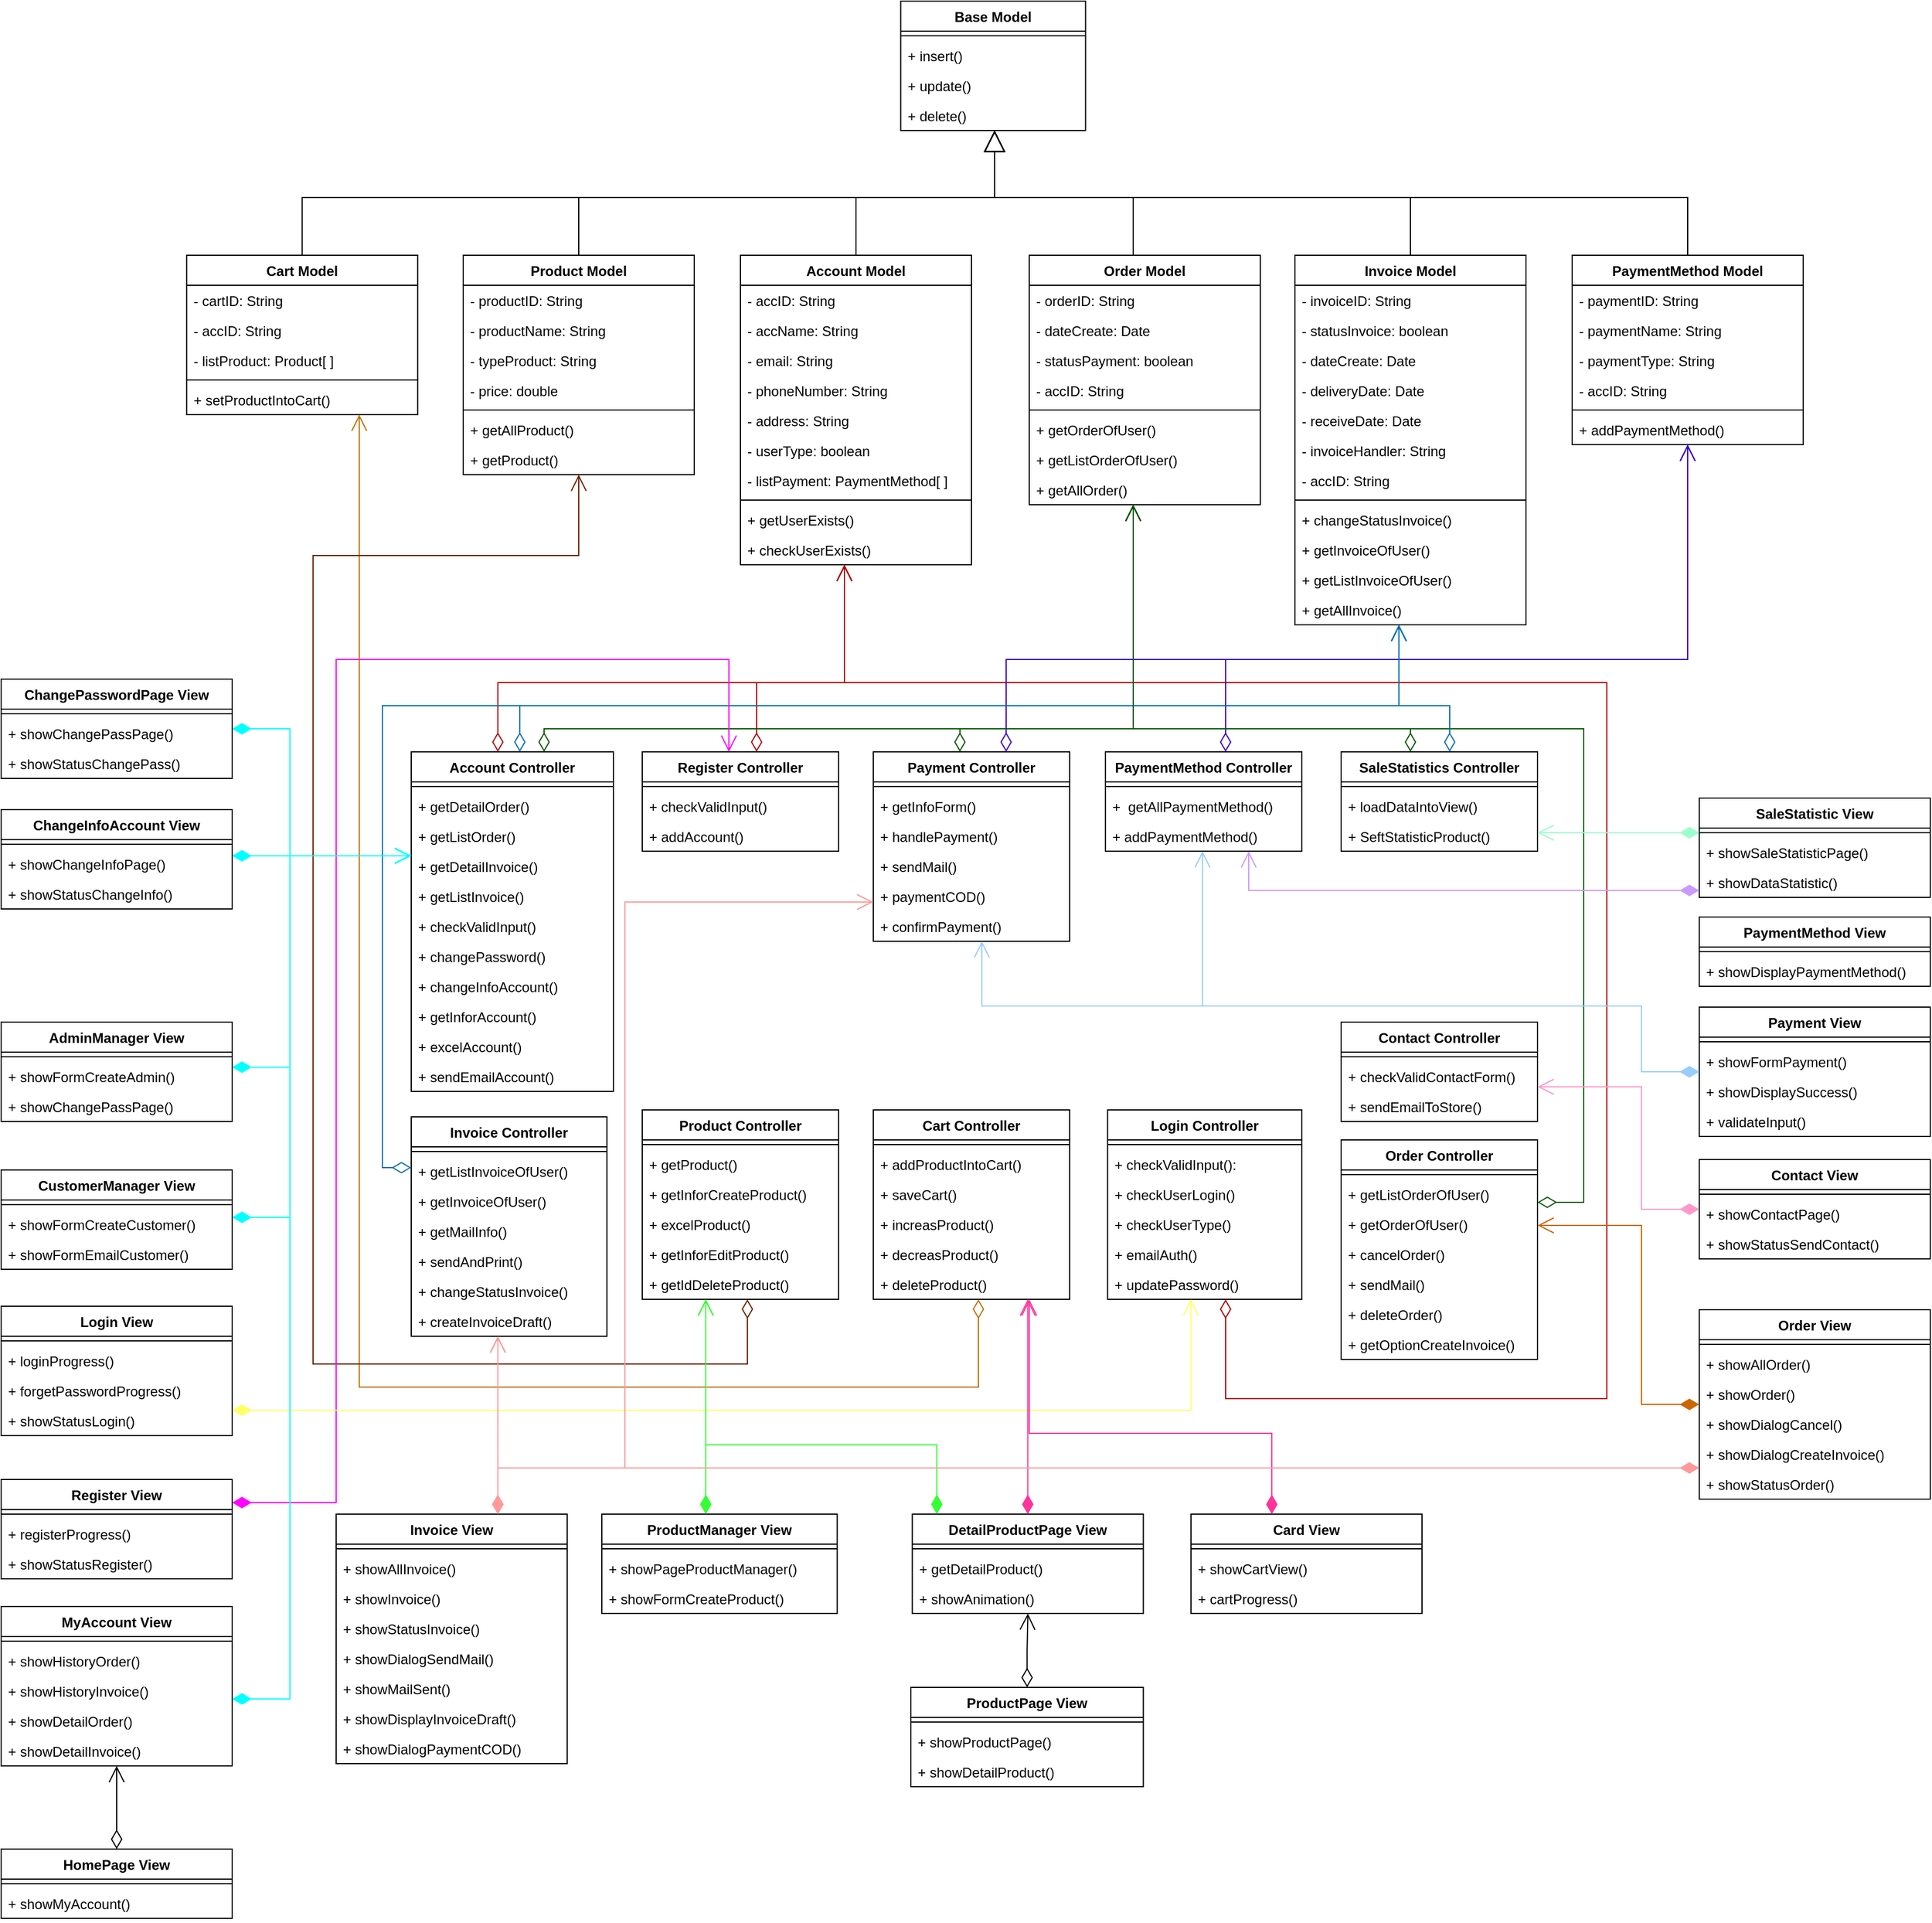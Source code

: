 <mxfile version="16.5.1" type="device"><diagram id="iHKMIQWXNUHumOlA1VqT" name="Page-1"><mxGraphModel dx="1185" dy="1853" grid="1" gridSize="10" guides="1" tooltips="1" connect="1" arrows="1" fold="1" page="1" pageScale="1" pageWidth="850" pageHeight="1100" math="0" shadow="0"><root><mxCell id="0"/><mxCell id="1" parent="0"/><mxCell id="gUh8i_VwvwUJNWOZ8tHj-1" value="Product Controller" style="swimlane;fontStyle=1;align=center;verticalAlign=top;childLayout=stackLayout;horizontal=1;startSize=26;horizontalStack=0;resizeParent=1;resizeParentMax=0;resizeLast=0;collapsible=1;marginBottom=0;" parent="1" vertex="1"><mxGeometry x="555" y="880" width="170" height="164" as="geometry"/></mxCell><mxCell id="gUh8i_VwvwUJNWOZ8tHj-3" value="" style="line;strokeWidth=1;fillColor=none;align=left;verticalAlign=middle;spacingTop=-1;spacingLeft=3;spacingRight=3;rotatable=0;labelPosition=right;points=[];portConstraint=eastwest;" parent="gUh8i_VwvwUJNWOZ8tHj-1" vertex="1"><mxGeometry y="26" width="170" height="8" as="geometry"/></mxCell><mxCell id="gUh8i_VwvwUJNWOZ8tHj-4" value="+ getProduct()" style="text;strokeColor=none;fillColor=none;align=left;verticalAlign=top;spacingLeft=4;spacingRight=4;overflow=hidden;rotatable=0;points=[[0,0.5],[1,0.5]];portConstraint=eastwest;" parent="gUh8i_VwvwUJNWOZ8tHj-1" vertex="1"><mxGeometry y="34" width="170" height="26" as="geometry"/></mxCell><mxCell id="o2dS0z3hD2hUqAEAZY60-104" value="+ getInforCreateProduct()" style="text;strokeColor=none;fillColor=none;align=left;verticalAlign=top;spacingLeft=4;spacingRight=4;overflow=hidden;rotatable=0;points=[[0,0.5],[1,0.5]];portConstraint=eastwest;" parent="gUh8i_VwvwUJNWOZ8tHj-1" vertex="1"><mxGeometry y="60" width="170" height="26" as="geometry"/></mxCell><mxCell id="po89LHD_i6cYSp99Rysh-51" value="+ excelProduct()" style="text;strokeColor=none;fillColor=none;align=left;verticalAlign=top;spacingLeft=4;spacingRight=4;overflow=hidden;rotatable=0;points=[[0,0.5],[1,0.5]];portConstraint=eastwest;" parent="gUh8i_VwvwUJNWOZ8tHj-1" vertex="1"><mxGeometry y="86" width="170" height="26" as="geometry"/></mxCell><mxCell id="po89LHD_i6cYSp99Rysh-44" value="+ getInforEditProduct()" style="text;strokeColor=none;fillColor=none;align=left;verticalAlign=top;spacingLeft=4;spacingRight=4;overflow=hidden;rotatable=0;points=[[0,0.5],[1,0.5]];portConstraint=eastwest;" parent="gUh8i_VwvwUJNWOZ8tHj-1" vertex="1"><mxGeometry y="112" width="170" height="26" as="geometry"/></mxCell><mxCell id="o2dS0z3hD2hUqAEAZY60-103" value="+ getIdDeleteProduct()" style="text;strokeColor=none;fillColor=none;align=left;verticalAlign=top;spacingLeft=4;spacingRight=4;overflow=hidden;rotatable=0;points=[[0,0.5],[1,0.5]];portConstraint=eastwest;" parent="gUh8i_VwvwUJNWOZ8tHj-1" vertex="1"><mxGeometry y="138" width="170" height="26" as="geometry"/></mxCell><mxCell id="gUh8i_VwvwUJNWOZ8tHj-13" value="Cart Controller" style="swimlane;fontStyle=1;align=center;verticalAlign=top;childLayout=stackLayout;horizontal=1;startSize=26;horizontalStack=0;resizeParent=1;resizeParentMax=0;resizeLast=0;collapsible=1;marginBottom=0;" parent="1" vertex="1"><mxGeometry x="755" y="880" width="170" height="164" as="geometry"/></mxCell><mxCell id="gUh8i_VwvwUJNWOZ8tHj-15" value="" style="line;strokeWidth=1;fillColor=none;align=left;verticalAlign=middle;spacingTop=-1;spacingLeft=3;spacingRight=3;rotatable=0;labelPosition=right;points=[];portConstraint=eastwest;" parent="gUh8i_VwvwUJNWOZ8tHj-13" vertex="1"><mxGeometry y="26" width="170" height="8" as="geometry"/></mxCell><mxCell id="o2dS0z3hD2hUqAEAZY60-25" value="+ addProductIntoCart()" style="text;strokeColor=none;fillColor=none;align=left;verticalAlign=top;spacingLeft=4;spacingRight=4;overflow=hidden;rotatable=0;points=[[0,0.5],[1,0.5]];portConstraint=eastwest;" parent="gUh8i_VwvwUJNWOZ8tHj-13" vertex="1"><mxGeometry y="34" width="170" height="26" as="geometry"/></mxCell><mxCell id="o2dS0z3hD2hUqAEAZY60-33" value="+ saveCart()" style="text;strokeColor=none;fillColor=none;align=left;verticalAlign=top;spacingLeft=4;spacingRight=4;overflow=hidden;rotatable=0;points=[[0,0.5],[1,0.5]];portConstraint=eastwest;" parent="gUh8i_VwvwUJNWOZ8tHj-13" vertex="1"><mxGeometry y="60" width="170" height="26" as="geometry"/></mxCell><mxCell id="o2dS0z3hD2hUqAEAZY60-34" value="+ increasProduct()" style="text;strokeColor=none;fillColor=none;align=left;verticalAlign=top;spacingLeft=4;spacingRight=4;overflow=hidden;rotatable=0;points=[[0,0.5],[1,0.5]];portConstraint=eastwest;" parent="gUh8i_VwvwUJNWOZ8tHj-13" vertex="1"><mxGeometry y="86" width="170" height="26" as="geometry"/></mxCell><mxCell id="o2dS0z3hD2hUqAEAZY60-35" value="+ decreasProduct()" style="text;strokeColor=none;fillColor=none;align=left;verticalAlign=top;spacingLeft=4;spacingRight=4;overflow=hidden;rotatable=0;points=[[0,0.5],[1,0.5]];portConstraint=eastwest;" parent="gUh8i_VwvwUJNWOZ8tHj-13" vertex="1"><mxGeometry y="112" width="170" height="26" as="geometry"/></mxCell><mxCell id="gUh8i_VwvwUJNWOZ8tHj-16" value="+ deleteProduct()" style="text;strokeColor=none;fillColor=none;align=left;verticalAlign=top;spacingLeft=4;spacingRight=4;overflow=hidden;rotatable=0;points=[[0,0.5],[1,0.5]];portConstraint=eastwest;" parent="gUh8i_VwvwUJNWOZ8tHj-13" vertex="1"><mxGeometry y="138" width="170" height="26" as="geometry"/></mxCell><mxCell id="gUh8i_VwvwUJNWOZ8tHj-17" value="Product Model" style="swimlane;fontStyle=1;align=center;verticalAlign=top;childLayout=stackLayout;horizontal=1;startSize=26;horizontalStack=0;resizeParent=1;resizeParentMax=0;resizeLast=0;collapsible=1;marginBottom=0;" parent="1" vertex="1"><mxGeometry x="400" y="140" width="200" height="190" as="geometry"/></mxCell><mxCell id="gUh8i_VwvwUJNWOZ8tHj-18" value="- productID: String" style="text;strokeColor=none;fillColor=none;align=left;verticalAlign=top;spacingLeft=4;spacingRight=4;overflow=hidden;rotatable=0;points=[[0,0.5],[1,0.5]];portConstraint=eastwest;" parent="gUh8i_VwvwUJNWOZ8tHj-17" vertex="1"><mxGeometry y="26" width="200" height="26" as="geometry"/></mxCell><mxCell id="o2dS0z3hD2hUqAEAZY60-111" value="- productName: String" style="text;strokeColor=none;fillColor=none;align=left;verticalAlign=top;spacingLeft=4;spacingRight=4;overflow=hidden;rotatable=0;points=[[0,0.5],[1,0.5]];portConstraint=eastwest;" parent="gUh8i_VwvwUJNWOZ8tHj-17" vertex="1"><mxGeometry y="52" width="200" height="26" as="geometry"/></mxCell><mxCell id="RPsxp7uxw4L_xmCpz_aG-42" value="- typeProduct: String" style="text;strokeColor=none;fillColor=none;align=left;verticalAlign=top;spacingLeft=4;spacingRight=4;overflow=hidden;rotatable=0;points=[[0,0.5],[1,0.5]];portConstraint=eastwest;" parent="gUh8i_VwvwUJNWOZ8tHj-17" vertex="1"><mxGeometry y="78" width="200" height="26" as="geometry"/></mxCell><mxCell id="o2dS0z3hD2hUqAEAZY60-112" value="- price: double" style="text;strokeColor=none;fillColor=none;align=left;verticalAlign=top;spacingLeft=4;spacingRight=4;overflow=hidden;rotatable=0;points=[[0,0.5],[1,0.5]];portConstraint=eastwest;" parent="gUh8i_VwvwUJNWOZ8tHj-17" vertex="1"><mxGeometry y="104" width="200" height="26" as="geometry"/></mxCell><mxCell id="gUh8i_VwvwUJNWOZ8tHj-19" value="" style="line;strokeWidth=1;fillColor=none;align=left;verticalAlign=middle;spacingTop=-1;spacingLeft=3;spacingRight=3;rotatable=0;labelPosition=right;points=[];portConstraint=eastwest;" parent="gUh8i_VwvwUJNWOZ8tHj-17" vertex="1"><mxGeometry y="130" width="200" height="8" as="geometry"/></mxCell><mxCell id="o2dS0z3hD2hUqAEAZY60-24" value="+ getAllProduct()" style="text;strokeColor=none;fillColor=none;align=left;verticalAlign=top;spacingLeft=4;spacingRight=4;overflow=hidden;rotatable=0;points=[[0,0.5],[1,0.5]];portConstraint=eastwest;" parent="gUh8i_VwvwUJNWOZ8tHj-17" vertex="1"><mxGeometry y="138" width="200" height="26" as="geometry"/></mxCell><mxCell id="gUh8i_VwvwUJNWOZ8tHj-20" value="+ getProduct()" style="text;strokeColor=none;fillColor=none;align=left;verticalAlign=top;spacingLeft=4;spacingRight=4;overflow=hidden;rotatable=0;points=[[0,0.5],[1,0.5]];portConstraint=eastwest;" parent="gUh8i_VwvwUJNWOZ8tHj-17" vertex="1"><mxGeometry y="164" width="200" height="26" as="geometry"/></mxCell><mxCell id="gUh8i_VwvwUJNWOZ8tHj-21" value="Cart Model" style="swimlane;fontStyle=1;align=center;verticalAlign=top;childLayout=stackLayout;horizontal=1;startSize=26;horizontalStack=0;resizeParent=1;resizeParentMax=0;resizeLast=0;collapsible=1;marginBottom=0;" parent="1" vertex="1"><mxGeometry x="160.62" y="140" width="200" height="138" as="geometry"/></mxCell><mxCell id="gUh8i_VwvwUJNWOZ8tHj-22" value="- cartID: String" style="text;strokeColor=none;fillColor=none;align=left;verticalAlign=top;spacingLeft=4;spacingRight=4;overflow=hidden;rotatable=0;points=[[0,0.5],[1,0.5]];portConstraint=eastwest;" parent="gUh8i_VwvwUJNWOZ8tHj-21" vertex="1"><mxGeometry y="26" width="200" height="26" as="geometry"/></mxCell><mxCell id="o2dS0z3hD2hUqAEAZY60-26" value="- accID: String" style="text;strokeColor=none;fillColor=none;align=left;verticalAlign=top;spacingLeft=4;spacingRight=4;overflow=hidden;rotatable=0;points=[[0,0.5],[1,0.5]];portConstraint=eastwest;" parent="gUh8i_VwvwUJNWOZ8tHj-21" vertex="1"><mxGeometry y="52" width="200" height="26" as="geometry"/></mxCell><mxCell id="KD0BYInDXw10kcJcnTfh-1" value="- listProduct: Product[ ]" style="text;strokeColor=none;fillColor=none;align=left;verticalAlign=top;spacingLeft=4;spacingRight=4;overflow=hidden;rotatable=0;points=[[0,0.5],[1,0.5]];portConstraint=eastwest;" vertex="1" parent="gUh8i_VwvwUJNWOZ8tHj-21"><mxGeometry y="78" width="200" height="26" as="geometry"/></mxCell><mxCell id="gUh8i_VwvwUJNWOZ8tHj-23" value="" style="line;strokeWidth=1;fillColor=none;align=left;verticalAlign=middle;spacingTop=-1;spacingLeft=3;spacingRight=3;rotatable=0;labelPosition=right;points=[];portConstraint=eastwest;" parent="gUh8i_VwvwUJNWOZ8tHj-21" vertex="1"><mxGeometry y="104" width="200" height="8" as="geometry"/></mxCell><mxCell id="o2dS0z3hD2hUqAEAZY60-30" value="+ setProductIntoCart()" style="text;strokeColor=none;fillColor=none;align=left;verticalAlign=top;spacingLeft=4;spacingRight=4;overflow=hidden;rotatable=0;points=[[0,0.5],[1,0.5]];portConstraint=eastwest;" parent="gUh8i_VwvwUJNWOZ8tHj-21" vertex="1"><mxGeometry y="112" width="200" height="26" as="geometry"/></mxCell><mxCell id="gUh8i_VwvwUJNWOZ8tHj-25" value="Account Model" style="swimlane;fontStyle=1;align=center;verticalAlign=top;childLayout=stackLayout;horizontal=1;startSize=26;horizontalStack=0;resizeParent=1;resizeParentMax=0;resizeLast=0;collapsible=1;marginBottom=0;" parent="1" vertex="1"><mxGeometry x="640" y="140" width="200" height="268" as="geometry"/></mxCell><mxCell id="o2dS0z3hD2hUqAEAZY60-5" value="- accID: String" style="text;strokeColor=none;fillColor=none;align=left;verticalAlign=top;spacingLeft=4;spacingRight=4;overflow=hidden;rotatable=0;points=[[0,0.5],[1,0.5]];portConstraint=eastwest;" parent="gUh8i_VwvwUJNWOZ8tHj-25" vertex="1"><mxGeometry y="26" width="200" height="26" as="geometry"/></mxCell><mxCell id="gUh8i_VwvwUJNWOZ8tHj-26" value="- accName: String" style="text;strokeColor=none;fillColor=none;align=left;verticalAlign=top;spacingLeft=4;spacingRight=4;overflow=hidden;rotatable=0;points=[[0,0.5],[1,0.5]];portConstraint=eastwest;" parent="gUh8i_VwvwUJNWOZ8tHj-25" vertex="1"><mxGeometry y="52" width="200" height="26" as="geometry"/></mxCell><mxCell id="o2dS0z3hD2hUqAEAZY60-14" value="- email: String" style="text;strokeColor=none;fillColor=none;align=left;verticalAlign=top;spacingLeft=4;spacingRight=4;overflow=hidden;rotatable=0;points=[[0,0.5],[1,0.5]];portConstraint=eastwest;" parent="gUh8i_VwvwUJNWOZ8tHj-25" vertex="1"><mxGeometry y="78" width="200" height="26" as="geometry"/></mxCell><mxCell id="o2dS0z3hD2hUqAEAZY60-9" value="- phoneNumber: String" style="text;strokeColor=none;fillColor=none;align=left;verticalAlign=top;spacingLeft=4;spacingRight=4;overflow=hidden;rotatable=0;points=[[0,0.5],[1,0.5]];portConstraint=eastwest;" parent="gUh8i_VwvwUJNWOZ8tHj-25" vertex="1"><mxGeometry y="104" width="200" height="26" as="geometry"/></mxCell><mxCell id="o2dS0z3hD2hUqAEAZY60-8" value="- address: String" style="text;strokeColor=none;fillColor=none;align=left;verticalAlign=top;spacingLeft=4;spacingRight=4;overflow=hidden;rotatable=0;points=[[0,0.5],[1,0.5]];portConstraint=eastwest;" parent="gUh8i_VwvwUJNWOZ8tHj-25" vertex="1"><mxGeometry y="130" width="200" height="26" as="geometry"/></mxCell><mxCell id="o2dS0z3hD2hUqAEAZY60-10" value="- userType: boolean" style="text;strokeColor=none;fillColor=none;align=left;verticalAlign=top;spacingLeft=4;spacingRight=4;overflow=hidden;rotatable=0;points=[[0,0.5],[1,0.5]];portConstraint=eastwest;" parent="gUh8i_VwvwUJNWOZ8tHj-25" vertex="1"><mxGeometry y="156" width="200" height="26" as="geometry"/></mxCell><mxCell id="KD0BYInDXw10kcJcnTfh-4" value="- listPayment: PaymentMethod[ ]" style="text;strokeColor=none;fillColor=none;align=left;verticalAlign=top;spacingLeft=4;spacingRight=4;overflow=hidden;rotatable=0;points=[[0,0.5],[1,0.5]];portConstraint=eastwest;" vertex="1" parent="gUh8i_VwvwUJNWOZ8tHj-25"><mxGeometry y="182" width="200" height="26" as="geometry"/></mxCell><mxCell id="gUh8i_VwvwUJNWOZ8tHj-27" value="" style="line;strokeWidth=1;fillColor=none;align=left;verticalAlign=middle;spacingTop=-1;spacingLeft=3;spacingRight=3;rotatable=0;labelPosition=right;points=[];portConstraint=eastwest;" parent="gUh8i_VwvwUJNWOZ8tHj-25" vertex="1"><mxGeometry y="208" width="200" height="8" as="geometry"/></mxCell><mxCell id="o2dS0z3hD2hUqAEAZY60-4" value="+ getUserExists()" style="text;strokeColor=none;fillColor=none;align=left;verticalAlign=top;spacingLeft=4;spacingRight=4;overflow=hidden;rotatable=0;points=[[0,0.5],[1,0.5]];portConstraint=eastwest;" parent="gUh8i_VwvwUJNWOZ8tHj-25" vertex="1"><mxGeometry y="216" width="200" height="26" as="geometry"/></mxCell><mxCell id="o2dS0z3hD2hUqAEAZY60-54" value="+ checkUserExists()" style="text;strokeColor=none;fillColor=none;align=left;verticalAlign=top;spacingLeft=4;spacingRight=4;overflow=hidden;rotatable=0;points=[[0,0.5],[1,0.5]];portConstraint=eastwest;" parent="gUh8i_VwvwUJNWOZ8tHj-25" vertex="1"><mxGeometry y="242" width="200" height="26" as="geometry"/></mxCell><mxCell id="gUh8i_VwvwUJNWOZ8tHj-29" value="Account Controller" style="swimlane;fontStyle=1;align=center;verticalAlign=top;childLayout=stackLayout;horizontal=1;startSize=26;horizontalStack=0;resizeParent=1;resizeParentMax=0;resizeLast=0;collapsible=1;marginBottom=0;" parent="1" vertex="1"><mxGeometry x="355" y="570" width="175" height="294" as="geometry"/></mxCell><mxCell id="gUh8i_VwvwUJNWOZ8tHj-31" value="" style="line;strokeWidth=1;fillColor=none;align=left;verticalAlign=middle;spacingTop=-1;spacingLeft=3;spacingRight=3;rotatable=0;labelPosition=right;points=[];portConstraint=eastwest;" parent="gUh8i_VwvwUJNWOZ8tHj-29" vertex="1"><mxGeometry y="26" width="175" height="8" as="geometry"/></mxCell><mxCell id="o2dS0z3hD2hUqAEAZY60-49" value="+ getDetailOrder()" style="text;strokeColor=none;fillColor=none;align=left;verticalAlign=top;spacingLeft=4;spacingRight=4;overflow=hidden;rotatable=0;points=[[0,0.5],[1,0.5]];portConstraint=eastwest;" parent="gUh8i_VwvwUJNWOZ8tHj-29" vertex="1"><mxGeometry y="34" width="175" height="26" as="geometry"/></mxCell><mxCell id="o2dS0z3hD2hUqAEAZY60-40" value="+ getListOrder()" style="text;strokeColor=none;fillColor=none;align=left;verticalAlign=top;spacingLeft=4;spacingRight=4;overflow=hidden;rotatable=0;points=[[0,0.5],[1,0.5]];portConstraint=eastwest;" parent="gUh8i_VwvwUJNWOZ8tHj-29" vertex="1"><mxGeometry y="60" width="175" height="26" as="geometry"/></mxCell><mxCell id="o2dS0z3hD2hUqAEAZY60-39" value="+ getDetailInvoice()" style="text;strokeColor=none;fillColor=none;align=left;verticalAlign=top;spacingLeft=4;spacingRight=4;overflow=hidden;rotatable=0;points=[[0,0.5],[1,0.5]];portConstraint=eastwest;" parent="gUh8i_VwvwUJNWOZ8tHj-29" vertex="1"><mxGeometry y="86" width="175" height="26" as="geometry"/></mxCell><mxCell id="o2dS0z3hD2hUqAEAZY60-51" value="+ getListInvoice()" style="text;strokeColor=none;fillColor=none;align=left;verticalAlign=top;spacingLeft=4;spacingRight=4;overflow=hidden;rotatable=0;points=[[0,0.5],[1,0.5]];portConstraint=eastwest;" parent="gUh8i_VwvwUJNWOZ8tHj-29" vertex="1"><mxGeometry y="112" width="175" height="26" as="geometry"/></mxCell><mxCell id="o2dS0z3hD2hUqAEAZY60-50" value="+ checkValidInput()" style="text;strokeColor=none;fillColor=none;align=left;verticalAlign=top;spacingLeft=4;spacingRight=4;overflow=hidden;rotatable=0;points=[[0,0.5],[1,0.5]];portConstraint=eastwest;" parent="gUh8i_VwvwUJNWOZ8tHj-29" vertex="1"><mxGeometry y="138" width="175" height="26" as="geometry"/></mxCell><mxCell id="o2dS0z3hD2hUqAEAZY60-53" value="+ changePassword()" style="text;strokeColor=none;fillColor=none;align=left;verticalAlign=top;spacingLeft=4;spacingRight=4;overflow=hidden;rotatable=0;points=[[0,0.5],[1,0.5]];portConstraint=eastwest;" parent="gUh8i_VwvwUJNWOZ8tHj-29" vertex="1"><mxGeometry y="164" width="175" height="26" as="geometry"/></mxCell><mxCell id="o2dS0z3hD2hUqAEAZY60-55" value="+ changeInfoAccount()" style="text;strokeColor=none;fillColor=none;align=left;verticalAlign=top;spacingLeft=4;spacingRight=4;overflow=hidden;rotatable=0;points=[[0,0.5],[1,0.5]];portConstraint=eastwest;" parent="gUh8i_VwvwUJNWOZ8tHj-29" vertex="1"><mxGeometry y="190" width="175" height="26" as="geometry"/></mxCell><mxCell id="po89LHD_i6cYSp99Rysh-60" value="+ getInforAccount()" style="text;strokeColor=none;fillColor=none;align=left;verticalAlign=top;spacingLeft=4;spacingRight=4;overflow=hidden;rotatable=0;points=[[0,0.5],[1,0.5]];portConstraint=eastwest;" parent="gUh8i_VwvwUJNWOZ8tHj-29" vertex="1"><mxGeometry y="216" width="175" height="26" as="geometry"/></mxCell><mxCell id="po89LHD_i6cYSp99Rysh-61" value="+ excelAccount()" style="text;strokeColor=none;fillColor=none;align=left;verticalAlign=top;spacingLeft=4;spacingRight=4;overflow=hidden;rotatable=0;points=[[0,0.5],[1,0.5]];portConstraint=eastwest;" parent="gUh8i_VwvwUJNWOZ8tHj-29" vertex="1"><mxGeometry y="242" width="175" height="26" as="geometry"/></mxCell><mxCell id="BOfUBHPFeHsHtbyoFe9V-1" value="+ sendEmailAccount()" style="text;strokeColor=none;fillColor=none;align=left;verticalAlign=top;spacingLeft=4;spacingRight=4;overflow=hidden;rotatable=0;points=[[0,0.5],[1,0.5]];portConstraint=eastwest;" parent="gUh8i_VwvwUJNWOZ8tHj-29" vertex="1"><mxGeometry y="268" width="175" height="26" as="geometry"/></mxCell><mxCell id="nWl0MVDC1HXZPAvvQISL-2" value="Order Model" style="swimlane;fontStyle=1;align=center;verticalAlign=top;childLayout=stackLayout;horizontal=1;startSize=26;horizontalStack=0;resizeParent=1;resizeParentMax=0;resizeLast=0;collapsible=1;marginBottom=0;" parent="1" vertex="1"><mxGeometry x="890" y="140" width="200" height="216" as="geometry"/></mxCell><mxCell id="nWl0MVDC1HXZPAvvQISL-3" value="- orderID: String" style="text;strokeColor=none;fillColor=none;align=left;verticalAlign=top;spacingLeft=4;spacingRight=4;overflow=hidden;rotatable=0;points=[[0,0.5],[1,0.5]];portConstraint=eastwest;" parent="nWl0MVDC1HXZPAvvQISL-2" vertex="1"><mxGeometry y="26" width="200" height="26" as="geometry"/></mxCell><mxCell id="LiKgsL3C0Fq5UjMMYq3V-11" value="- dateCreate: Date" style="text;strokeColor=none;fillColor=none;align=left;verticalAlign=top;spacingLeft=4;spacingRight=4;overflow=hidden;rotatable=0;points=[[0,0.5],[1,0.5]];portConstraint=eastwest;" parent="nWl0MVDC1HXZPAvvQISL-2" vertex="1"><mxGeometry y="52" width="200" height="26" as="geometry"/></mxCell><mxCell id="LiKgsL3C0Fq5UjMMYq3V-12" value="- statusPayment: boolean" style="text;strokeColor=none;fillColor=none;align=left;verticalAlign=top;spacingLeft=4;spacingRight=4;overflow=hidden;rotatable=0;points=[[0,0.5],[1,0.5]];portConstraint=eastwest;" parent="nWl0MVDC1HXZPAvvQISL-2" vertex="1"><mxGeometry y="78" width="200" height="26" as="geometry"/></mxCell><mxCell id="LiKgsL3C0Fq5UjMMYq3V-13" value="- accID: String" style="text;strokeColor=none;fillColor=none;align=left;verticalAlign=top;spacingLeft=4;spacingRight=4;overflow=hidden;rotatable=0;points=[[0,0.5],[1,0.5]];portConstraint=eastwest;" parent="nWl0MVDC1HXZPAvvQISL-2" vertex="1"><mxGeometry y="104" width="200" height="26" as="geometry"/></mxCell><mxCell id="nWl0MVDC1HXZPAvvQISL-4" value="" style="line;strokeWidth=1;fillColor=none;align=left;verticalAlign=middle;spacingTop=-1;spacingLeft=3;spacingRight=3;rotatable=0;labelPosition=right;points=[];portConstraint=eastwest;" parent="nWl0MVDC1HXZPAvvQISL-2" vertex="1"><mxGeometry y="130" width="200" height="8" as="geometry"/></mxCell><mxCell id="o2dS0z3hD2hUqAEAZY60-47" value="+ getOrderOfUser()" style="text;strokeColor=none;fillColor=none;align=left;verticalAlign=top;spacingLeft=4;spacingRight=4;overflow=hidden;rotatable=0;points=[[0,0.5],[1,0.5]];portConstraint=eastwest;" parent="nWl0MVDC1HXZPAvvQISL-2" vertex="1"><mxGeometry y="138" width="200" height="26" as="geometry"/></mxCell><mxCell id="nWl0MVDC1HXZPAvvQISL-5" value="+ getListOrderOfUser()" style="text;strokeColor=none;fillColor=none;align=left;verticalAlign=top;spacingLeft=4;spacingRight=4;overflow=hidden;rotatable=0;points=[[0,0.5],[1,0.5]];portConstraint=eastwest;" parent="nWl0MVDC1HXZPAvvQISL-2" vertex="1"><mxGeometry y="164" width="200" height="26" as="geometry"/></mxCell><mxCell id="o2dS0z3hD2hUqAEAZY60-108" value="+ getAllOrder()" style="text;strokeColor=none;fillColor=none;align=left;verticalAlign=top;spacingLeft=4;spacingRight=4;overflow=hidden;rotatable=0;points=[[0,0.5],[1,0.5]];portConstraint=eastwest;" parent="nWl0MVDC1HXZPAvvQISL-2" vertex="1"><mxGeometry y="190" width="200" height="26" as="geometry"/></mxCell><mxCell id="nWl0MVDC1HXZPAvvQISL-7" value="Invoice Model" style="swimlane;fontStyle=1;align=center;verticalAlign=top;childLayout=stackLayout;horizontal=1;startSize=26;horizontalStack=0;resizeParent=1;resizeParentMax=0;resizeLast=0;collapsible=1;marginBottom=0;" parent="1" vertex="1"><mxGeometry x="1120" y="140" width="200" height="320" as="geometry"/></mxCell><mxCell id="nWl0MVDC1HXZPAvvQISL-8" value="- invoiceID: String" style="text;strokeColor=none;fillColor=none;align=left;verticalAlign=top;spacingLeft=4;spacingRight=4;overflow=hidden;rotatable=0;points=[[0,0.5],[1,0.5]];portConstraint=eastwest;" parent="nWl0MVDC1HXZPAvvQISL-7" vertex="1"><mxGeometry y="26" width="200" height="26" as="geometry"/></mxCell><mxCell id="LiKgsL3C0Fq5UjMMYq3V-8" value="- statusInvoice: boolean" style="text;strokeColor=none;fillColor=none;align=left;verticalAlign=top;spacingLeft=4;spacingRight=4;overflow=hidden;rotatable=0;points=[[0,0.5],[1,0.5]];portConstraint=eastwest;" parent="nWl0MVDC1HXZPAvvQISL-7" vertex="1"><mxGeometry y="52" width="200" height="26" as="geometry"/></mxCell><mxCell id="LiKgsL3C0Fq5UjMMYq3V-3" value="- dateCreate: Date" style="text;strokeColor=none;fillColor=none;align=left;verticalAlign=top;spacingLeft=4;spacingRight=4;overflow=hidden;rotatable=0;points=[[0,0.5],[1,0.5]];portConstraint=eastwest;" parent="nWl0MVDC1HXZPAvvQISL-7" vertex="1"><mxGeometry y="78" width="200" height="26" as="geometry"/></mxCell><mxCell id="LiKgsL3C0Fq5UjMMYq3V-5" value="- deliveryDate: Date" style="text;strokeColor=none;fillColor=none;align=left;verticalAlign=top;spacingLeft=4;spacingRight=4;overflow=hidden;rotatable=0;points=[[0,0.5],[1,0.5]];portConstraint=eastwest;" parent="nWl0MVDC1HXZPAvvQISL-7" vertex="1"><mxGeometry y="104" width="200" height="26" as="geometry"/></mxCell><mxCell id="LiKgsL3C0Fq5UjMMYq3V-6" value="- receiveDate: Date" style="text;strokeColor=none;fillColor=none;align=left;verticalAlign=top;spacingLeft=4;spacingRight=4;overflow=hidden;rotatable=0;points=[[0,0.5],[1,0.5]];portConstraint=eastwest;" parent="nWl0MVDC1HXZPAvvQISL-7" vertex="1"><mxGeometry y="130" width="200" height="26" as="geometry"/></mxCell><mxCell id="LiKgsL3C0Fq5UjMMYq3V-4" value="- invoiceHandler: String" style="text;strokeColor=none;fillColor=none;align=left;verticalAlign=top;spacingLeft=4;spacingRight=4;overflow=hidden;rotatable=0;points=[[0,0.5],[1,0.5]];portConstraint=eastwest;" parent="nWl0MVDC1HXZPAvvQISL-7" vertex="1"><mxGeometry y="156" width="200" height="26" as="geometry"/></mxCell><mxCell id="LiKgsL3C0Fq5UjMMYq3V-9" value="- accID: String" style="text;strokeColor=none;fillColor=none;align=left;verticalAlign=top;spacingLeft=4;spacingRight=4;overflow=hidden;rotatable=0;points=[[0,0.5],[1,0.5]];portConstraint=eastwest;" parent="nWl0MVDC1HXZPAvvQISL-7" vertex="1"><mxGeometry y="182" width="200" height="26" as="geometry"/></mxCell><mxCell id="nWl0MVDC1HXZPAvvQISL-9" value="" style="line;strokeWidth=1;fillColor=none;align=left;verticalAlign=middle;spacingTop=-1;spacingLeft=3;spacingRight=3;rotatable=0;labelPosition=right;points=[];portConstraint=eastwest;" parent="nWl0MVDC1HXZPAvvQISL-7" vertex="1"><mxGeometry y="208" width="200" height="8" as="geometry"/></mxCell><mxCell id="LiKgsL3C0Fq5UjMMYq3V-2" value="+ changeStatusInvoice()" style="text;strokeColor=none;fillColor=none;align=left;verticalAlign=top;spacingLeft=4;spacingRight=4;overflow=hidden;rotatable=0;points=[[0,0.5],[1,0.5]];portConstraint=eastwest;" parent="nWl0MVDC1HXZPAvvQISL-7" vertex="1"><mxGeometry y="216" width="200" height="26" as="geometry"/></mxCell><mxCell id="o2dS0z3hD2hUqAEAZY60-46" value="+ getInvoiceOfUser()" style="text;strokeColor=none;fillColor=none;align=left;verticalAlign=top;spacingLeft=4;spacingRight=4;overflow=hidden;rotatable=0;points=[[0,0.5],[1,0.5]];portConstraint=eastwest;" parent="nWl0MVDC1HXZPAvvQISL-7" vertex="1"><mxGeometry y="242" width="200" height="26" as="geometry"/></mxCell><mxCell id="o2dS0z3hD2hUqAEAZY60-107" value="+ getListInvoiceOfUser()" style="text;strokeColor=none;fillColor=none;align=left;verticalAlign=top;spacingLeft=4;spacingRight=4;overflow=hidden;rotatable=0;points=[[0,0.5],[1,0.5]];portConstraint=eastwest;" parent="nWl0MVDC1HXZPAvvQISL-7" vertex="1"><mxGeometry y="268" width="200" height="26" as="geometry"/></mxCell><mxCell id="o2dS0z3hD2hUqAEAZY60-43" value="+ getAllInvoice()" style="text;strokeColor=none;fillColor=none;align=left;verticalAlign=top;spacingLeft=4;spacingRight=4;overflow=hidden;rotatable=0;points=[[0,0.5],[1,0.5]];portConstraint=eastwest;" parent="nWl0MVDC1HXZPAvvQISL-7" vertex="1"><mxGeometry y="294" width="200" height="26" as="geometry"/></mxCell><mxCell id="nWl0MVDC1HXZPAvvQISL-11" value="SaleStatistics Controller" style="swimlane;fontStyle=1;align=center;verticalAlign=top;childLayout=stackLayout;horizontal=1;startSize=26;horizontalStack=0;resizeParent=1;resizeParentMax=0;resizeLast=0;collapsible=1;marginBottom=0;" parent="1" vertex="1"><mxGeometry x="1160" y="570" width="170" height="86" as="geometry"/></mxCell><mxCell id="nWl0MVDC1HXZPAvvQISL-13" value="" style="line;strokeWidth=1;fillColor=none;align=left;verticalAlign=middle;spacingTop=-1;spacingLeft=3;spacingRight=3;rotatable=0;labelPosition=right;points=[];portConstraint=eastwest;" parent="nWl0MVDC1HXZPAvvQISL-11" vertex="1"><mxGeometry y="26" width="170" height="8" as="geometry"/></mxCell><mxCell id="o2dS0z3hD2hUqAEAZY60-109" value="+ loadDataIntoView()" style="text;strokeColor=none;fillColor=none;align=left;verticalAlign=top;spacingLeft=4;spacingRight=4;overflow=hidden;rotatable=0;points=[[0,0.5],[1,0.5]];portConstraint=eastwest;" parent="nWl0MVDC1HXZPAvvQISL-11" vertex="1"><mxGeometry y="34" width="170" height="26" as="geometry"/></mxCell><mxCell id="nWl0MVDC1HXZPAvvQISL-14" value="+ SeftStatisticProduct()" style="text;strokeColor=none;fillColor=none;align=left;verticalAlign=top;spacingLeft=4;spacingRight=4;overflow=hidden;rotatable=0;points=[[0,0.5],[1,0.5]];portConstraint=eastwest;" parent="nWl0MVDC1HXZPAvvQISL-11" vertex="1"><mxGeometry y="60" width="170" height="26" as="geometry"/></mxCell><mxCell id="TjmQJIRYrY-PxP81Oxn5-1" value="Login Controller" style="swimlane;fontStyle=1;align=center;verticalAlign=top;childLayout=stackLayout;horizontal=1;startSize=26;horizontalStack=0;resizeParent=1;resizeParentMax=0;resizeLast=0;collapsible=1;marginBottom=0;" parent="1" vertex="1"><mxGeometry x="957.82" y="880" width="168.12" height="164" as="geometry"/></mxCell><mxCell id="TjmQJIRYrY-PxP81Oxn5-3" value="" style="line;strokeWidth=1;fillColor=none;align=left;verticalAlign=middle;spacingTop=-1;spacingLeft=3;spacingRight=3;rotatable=0;labelPosition=right;points=[];portConstraint=eastwest;" parent="TjmQJIRYrY-PxP81Oxn5-1" vertex="1"><mxGeometry y="26" width="168.12" height="8" as="geometry"/></mxCell><mxCell id="o2dS0z3hD2hUqAEAZY60-11" value="+ checkValidInput():" style="text;strokeColor=none;fillColor=none;align=left;verticalAlign=top;spacingLeft=4;spacingRight=4;overflow=hidden;rotatable=0;points=[[0,0.5],[1,0.5]];portConstraint=eastwest;" parent="TjmQJIRYrY-PxP81Oxn5-1" vertex="1"><mxGeometry y="34" width="168.12" height="26" as="geometry"/></mxCell><mxCell id="o2dS0z3hD2hUqAEAZY60-3" value="+ checkUserLogin()" style="text;strokeColor=none;fillColor=none;align=left;verticalAlign=top;spacingLeft=4;spacingRight=4;overflow=hidden;rotatable=0;points=[[0,0.5],[1,0.5]];portConstraint=eastwest;" parent="TjmQJIRYrY-PxP81Oxn5-1" vertex="1"><mxGeometry y="60" width="168.12" height="26" as="geometry"/></mxCell><mxCell id="o2dS0z3hD2hUqAEAZY60-20" value="+ checkUserType()" style="text;strokeColor=none;fillColor=none;align=left;verticalAlign=top;spacingLeft=4;spacingRight=4;overflow=hidden;rotatable=0;points=[[0,0.5],[1,0.5]];portConstraint=eastwest;" parent="TjmQJIRYrY-PxP81Oxn5-1" vertex="1"><mxGeometry y="86" width="168.12" height="26" as="geometry"/></mxCell><mxCell id="o2dS0z3hD2hUqAEAZY60-22" value="+ emailAuth()" style="text;strokeColor=none;fillColor=none;align=left;verticalAlign=top;spacingLeft=4;spacingRight=4;overflow=hidden;rotatable=0;points=[[0,0.5],[1,0.5]];portConstraint=eastwest;" parent="TjmQJIRYrY-PxP81Oxn5-1" vertex="1"><mxGeometry y="112" width="168.12" height="26" as="geometry"/></mxCell><mxCell id="o2dS0z3hD2hUqAEAZY60-19" value="+ updatePassword()" style="text;strokeColor=none;fillColor=none;align=left;verticalAlign=top;spacingLeft=4;spacingRight=4;overflow=hidden;rotatable=0;points=[[0,0.5],[1,0.5]];portConstraint=eastwest;" parent="TjmQJIRYrY-PxP81Oxn5-1" vertex="1"><mxGeometry y="138" width="168.12" height="26" as="geometry"/></mxCell><mxCell id="TjmQJIRYrY-PxP81Oxn5-5" value="Register Controller" style="swimlane;fontStyle=1;align=center;verticalAlign=top;childLayout=stackLayout;horizontal=1;startSize=26;horizontalStack=0;resizeParent=1;resizeParentMax=0;resizeLast=0;collapsible=1;marginBottom=0;" parent="1" vertex="1"><mxGeometry x="555" y="570" width="170" height="86" as="geometry"/></mxCell><mxCell id="TjmQJIRYrY-PxP81Oxn5-7" value="" style="line;strokeWidth=1;fillColor=none;align=left;verticalAlign=middle;spacingTop=-1;spacingLeft=3;spacingRight=3;rotatable=0;labelPosition=right;points=[];portConstraint=eastwest;" parent="TjmQJIRYrY-PxP81Oxn5-5" vertex="1"><mxGeometry y="26" width="170" height="8" as="geometry"/></mxCell><mxCell id="o2dS0z3hD2hUqAEAZY60-15" value="+ checkValidInput()" style="text;strokeColor=none;fillColor=none;align=left;verticalAlign=top;spacingLeft=4;spacingRight=4;overflow=hidden;rotatable=0;points=[[0,0.5],[1,0.5]];portConstraint=eastwest;" parent="TjmQJIRYrY-PxP81Oxn5-5" vertex="1"><mxGeometry y="34" width="170" height="26" as="geometry"/></mxCell><mxCell id="TjmQJIRYrY-PxP81Oxn5-8" value="+ addAccount()" style="text;strokeColor=none;fillColor=none;align=left;verticalAlign=top;spacingLeft=4;spacingRight=4;overflow=hidden;rotatable=0;points=[[0,0.5],[1,0.5]];portConstraint=eastwest;" parent="TjmQJIRYrY-PxP81Oxn5-5" vertex="1"><mxGeometry y="60" width="170" height="26" as="geometry"/></mxCell><mxCell id="Td-3ggKMym5L7XH25-a8-9" value="PaymentMethod Model" style="swimlane;fontStyle=1;align=center;verticalAlign=top;childLayout=stackLayout;horizontal=1;startSize=26;horizontalStack=0;resizeParent=1;resizeParentMax=0;resizeLast=0;collapsible=1;marginBottom=0;" parent="1" vertex="1"><mxGeometry x="1360" y="140" width="200" height="164" as="geometry"/></mxCell><mxCell id="Td-3ggKMym5L7XH25-a8-10" value="- paymentID: String" style="text;strokeColor=none;fillColor=none;align=left;verticalAlign=top;spacingLeft=4;spacingRight=4;overflow=hidden;rotatable=0;points=[[0,0.5],[1,0.5]];portConstraint=eastwest;" parent="Td-3ggKMym5L7XH25-a8-9" vertex="1"><mxGeometry y="26" width="200" height="26" as="geometry"/></mxCell><mxCell id="KD0BYInDXw10kcJcnTfh-2" value="- paymentName: String" style="text;strokeColor=none;fillColor=none;align=left;verticalAlign=top;spacingLeft=4;spacingRight=4;overflow=hidden;rotatable=0;points=[[0,0.5],[1,0.5]];portConstraint=eastwest;" vertex="1" parent="Td-3ggKMym5L7XH25-a8-9"><mxGeometry y="52" width="200" height="26" as="geometry"/></mxCell><mxCell id="KD0BYInDXw10kcJcnTfh-3" value="- paymentType: String" style="text;strokeColor=none;fillColor=none;align=left;verticalAlign=top;spacingLeft=4;spacingRight=4;overflow=hidden;rotatable=0;points=[[0,0.5],[1,0.5]];portConstraint=eastwest;" vertex="1" parent="Td-3ggKMym5L7XH25-a8-9"><mxGeometry y="78" width="200" height="26" as="geometry"/></mxCell><mxCell id="LiKgsL3C0Fq5UjMMYq3V-10" value="- accID: String" style="text;strokeColor=none;fillColor=none;align=left;verticalAlign=top;spacingLeft=4;spacingRight=4;overflow=hidden;rotatable=0;points=[[0,0.5],[1,0.5]];portConstraint=eastwest;" parent="Td-3ggKMym5L7XH25-a8-9" vertex="1"><mxGeometry y="104" width="200" height="26" as="geometry"/></mxCell><mxCell id="Td-3ggKMym5L7XH25-a8-11" value="" style="line;strokeWidth=1;fillColor=none;align=left;verticalAlign=middle;spacingTop=-1;spacingLeft=3;spacingRight=3;rotatable=0;labelPosition=right;points=[];portConstraint=eastwest;" parent="Td-3ggKMym5L7XH25-a8-9" vertex="1"><mxGeometry y="130" width="200" height="8" as="geometry"/></mxCell><mxCell id="Td-3ggKMym5L7XH25-a8-12" value="+ addPaymentMethod()" style="text;strokeColor=none;fillColor=none;align=left;verticalAlign=top;spacingLeft=4;spacingRight=4;overflow=hidden;rotatable=0;points=[[0,0.5],[1,0.5]];portConstraint=eastwest;" parent="Td-3ggKMym5L7XH25-a8-9" vertex="1"><mxGeometry y="138" width="200" height="26" as="geometry"/></mxCell><mxCell id="Td-3ggKMym5L7XH25-a8-13" value="PaymentMethod Controller" style="swimlane;fontStyle=1;align=center;verticalAlign=top;childLayout=stackLayout;horizontal=1;startSize=26;horizontalStack=0;resizeParent=1;resizeParentMax=0;resizeLast=0;collapsible=1;marginBottom=0;" parent="1" vertex="1"><mxGeometry x="955.94" y="570" width="170" height="86" as="geometry"/></mxCell><mxCell id="Td-3ggKMym5L7XH25-a8-15" value="" style="line;strokeWidth=1;fillColor=none;align=left;verticalAlign=middle;spacingTop=-1;spacingLeft=3;spacingRight=3;rotatable=0;labelPosition=right;points=[];portConstraint=eastwest;" parent="Td-3ggKMym5L7XH25-a8-13" vertex="1"><mxGeometry y="26" width="170" height="8" as="geometry"/></mxCell><mxCell id="RPsxp7uxw4L_xmCpz_aG-10" value="+  getAllPaymentMethod()" style="text;strokeColor=none;fillColor=none;align=left;verticalAlign=top;spacingLeft=4;spacingRight=4;overflow=hidden;rotatable=0;points=[[0,0.5],[1,0.5]];portConstraint=eastwest;" parent="Td-3ggKMym5L7XH25-a8-13" vertex="1"><mxGeometry y="34" width="170" height="26" as="geometry"/></mxCell><mxCell id="RPsxp7uxw4L_xmCpz_aG-11" value="+ addPaymentMethod()" style="text;strokeColor=none;fillColor=none;align=left;verticalAlign=top;spacingLeft=4;spacingRight=4;overflow=hidden;rotatable=0;points=[[0,0.5],[1,0.5]];portConstraint=eastwest;" parent="Td-3ggKMym5L7XH25-a8-13" vertex="1"><mxGeometry y="60" width="170" height="26" as="geometry"/></mxCell><mxCell id="Td-3ggKMym5L7XH25-a8-17" value="Payment Controller" style="swimlane;fontStyle=1;align=center;verticalAlign=top;childLayout=stackLayout;horizontal=1;startSize=26;horizontalStack=0;resizeParent=1;resizeParentMax=0;resizeLast=0;collapsible=1;marginBottom=0;" parent="1" vertex="1"><mxGeometry x="755" y="570" width="170" height="164" as="geometry"/></mxCell><mxCell id="Td-3ggKMym5L7XH25-a8-19" value="" style="line;strokeWidth=1;fillColor=none;align=left;verticalAlign=middle;spacingTop=-1;spacingLeft=3;spacingRight=3;rotatable=0;labelPosition=right;points=[];portConstraint=eastwest;" parent="Td-3ggKMym5L7XH25-a8-17" vertex="1"><mxGeometry y="26" width="170" height="8" as="geometry"/></mxCell><mxCell id="RPsxp7uxw4L_xmCpz_aG-15" value="+ getInfoForm()" style="text;strokeColor=none;fillColor=none;align=left;verticalAlign=top;spacingLeft=4;spacingRight=4;overflow=hidden;rotatable=0;points=[[0,0.5],[1,0.5]];portConstraint=eastwest;" parent="Td-3ggKMym5L7XH25-a8-17" vertex="1"><mxGeometry y="34" width="170" height="26" as="geometry"/></mxCell><mxCell id="RPsxp7uxw4L_xmCpz_aG-8" value="+ handlePayment()" style="text;strokeColor=none;fillColor=none;align=left;verticalAlign=top;spacingLeft=4;spacingRight=4;overflow=hidden;rotatable=0;points=[[0,0.5],[1,0.5]];portConstraint=eastwest;" parent="Td-3ggKMym5L7XH25-a8-17" vertex="1"><mxGeometry y="60" width="170" height="26" as="geometry"/></mxCell><mxCell id="RPsxp7uxw4L_xmCpz_aG-9" value="+ sendMail()" style="text;strokeColor=none;fillColor=none;align=left;verticalAlign=top;spacingLeft=4;spacingRight=4;overflow=hidden;rotatable=0;points=[[0,0.5],[1,0.5]];portConstraint=eastwest;" parent="Td-3ggKMym5L7XH25-a8-17" vertex="1"><mxGeometry y="86" width="170" height="26" as="geometry"/></mxCell><mxCell id="RPsxp7uxw4L_xmCpz_aG-27" value="+ paymentCOD()" style="text;strokeColor=none;fillColor=none;align=left;verticalAlign=top;spacingLeft=4;spacingRight=4;overflow=hidden;rotatable=0;points=[[0,0.5],[1,0.5]];portConstraint=eastwest;" parent="Td-3ggKMym5L7XH25-a8-17" vertex="1"><mxGeometry y="112" width="170" height="26" as="geometry"/></mxCell><mxCell id="RPsxp7uxw4L_xmCpz_aG-24" value="+ confirmPayment()" style="text;strokeColor=none;fillColor=none;align=left;verticalAlign=top;spacingLeft=4;spacingRight=4;overflow=hidden;rotatable=0;points=[[0,0.5],[1,0.5]];portConstraint=eastwest;" parent="Td-3ggKMym5L7XH25-a8-17" vertex="1"><mxGeometry y="138" width="170" height="26" as="geometry"/></mxCell><mxCell id="Td-3ggKMym5L7XH25-a8-21" value="Invoice Controller" style="swimlane;fontStyle=1;align=center;verticalAlign=top;childLayout=stackLayout;horizontal=1;startSize=26;horizontalStack=0;resizeParent=1;resizeParentMax=0;resizeLast=0;collapsible=1;marginBottom=0;" parent="1" vertex="1"><mxGeometry x="355" y="886" width="169.38" height="190" as="geometry"/></mxCell><mxCell id="Td-3ggKMym5L7XH25-a8-23" value="" style="line;strokeWidth=1;fillColor=none;align=left;verticalAlign=middle;spacingTop=-1;spacingLeft=3;spacingRight=3;rotatable=0;labelPosition=right;points=[];portConstraint=eastwest;" parent="Td-3ggKMym5L7XH25-a8-21" vertex="1"><mxGeometry y="26" width="169.38" height="8" as="geometry"/></mxCell><mxCell id="LiKgsL3C0Fq5UjMMYq3V-15" value="+ getListInvoiceOfUser()" style="text;strokeColor=none;fillColor=none;align=left;verticalAlign=top;spacingLeft=4;spacingRight=4;overflow=hidden;rotatable=0;points=[[0,0.5],[1,0.5]];portConstraint=eastwest;" parent="Td-3ggKMym5L7XH25-a8-21" vertex="1"><mxGeometry y="34" width="169.38" height="26" as="geometry"/></mxCell><mxCell id="RPsxp7uxw4L_xmCpz_aG-1" value="+ getInvoiceOfUser()" style="text;strokeColor=none;fillColor=none;align=left;verticalAlign=top;spacingLeft=4;spacingRight=4;overflow=hidden;rotatable=0;points=[[0,0.5],[1,0.5]];portConstraint=eastwest;" parent="Td-3ggKMym5L7XH25-a8-21" vertex="1"><mxGeometry y="60" width="169.38" height="26" as="geometry"/></mxCell><mxCell id="RPsxp7uxw4L_xmCpz_aG-2" value="+ getMailInfo()" style="text;strokeColor=none;fillColor=none;align=left;verticalAlign=top;spacingLeft=4;spacingRight=4;overflow=hidden;rotatable=0;points=[[0,0.5],[1,0.5]];portConstraint=eastwest;" parent="Td-3ggKMym5L7XH25-a8-21" vertex="1"><mxGeometry y="86" width="169.38" height="26" as="geometry"/></mxCell><mxCell id="RPsxp7uxw4L_xmCpz_aG-3" value="+ sendAndPrint()" style="text;strokeColor=none;fillColor=none;align=left;verticalAlign=top;spacingLeft=4;spacingRight=4;overflow=hidden;rotatable=0;points=[[0,0.5],[1,0.5]];portConstraint=eastwest;" parent="Td-3ggKMym5L7XH25-a8-21" vertex="1"><mxGeometry y="112" width="169.38" height="26" as="geometry"/></mxCell><mxCell id="RPsxp7uxw4L_xmCpz_aG-25" value="+ changeStatusInvoice()" style="text;strokeColor=none;fillColor=none;align=left;verticalAlign=top;spacingLeft=4;spacingRight=4;overflow=hidden;rotatable=0;points=[[0,0.5],[1,0.5]];portConstraint=eastwest;" parent="Td-3ggKMym5L7XH25-a8-21" vertex="1"><mxGeometry y="138" width="169.38" height="26" as="geometry"/></mxCell><mxCell id="RPsxp7uxw4L_xmCpz_aG-46" value="+ createInvoiceDraft()" style="text;strokeColor=none;fillColor=none;align=left;verticalAlign=top;spacingLeft=4;spacingRight=4;overflow=hidden;rotatable=0;points=[[0,0.5],[1,0.5]];portConstraint=eastwest;" parent="Td-3ggKMym5L7XH25-a8-21" vertex="1"><mxGeometry y="164" width="169.38" height="26" as="geometry"/></mxCell><mxCell id="Td-3ggKMym5L7XH25-a8-25" value="Order Controller" style="swimlane;fontStyle=1;align=center;verticalAlign=top;childLayout=stackLayout;horizontal=1;startSize=26;horizontalStack=0;resizeParent=1;resizeParentMax=0;resizeLast=0;collapsible=1;marginBottom=0;" parent="1" vertex="1"><mxGeometry x="1160" y="906" width="170" height="190" as="geometry"/></mxCell><mxCell id="Td-3ggKMym5L7XH25-a8-27" value="" style="line;strokeWidth=1;fillColor=none;align=left;verticalAlign=middle;spacingTop=-1;spacingLeft=3;spacingRight=3;rotatable=0;labelPosition=right;points=[];portConstraint=eastwest;" parent="Td-3ggKMym5L7XH25-a8-25" vertex="1"><mxGeometry y="26" width="170" height="8" as="geometry"/></mxCell><mxCell id="RPsxp7uxw4L_xmCpz_aG-30" value="+ getListOrderOfUser()" style="text;strokeColor=none;fillColor=none;align=left;verticalAlign=top;spacingLeft=4;spacingRight=4;overflow=hidden;rotatable=0;points=[[0,0.5],[1,0.5]];portConstraint=eastwest;" parent="Td-3ggKMym5L7XH25-a8-25" vertex="1"><mxGeometry y="34" width="170" height="26" as="geometry"/></mxCell><mxCell id="RPsxp7uxw4L_xmCpz_aG-31" value="+ getOrderOfUser()" style="text;strokeColor=none;fillColor=none;align=left;verticalAlign=top;spacingLeft=4;spacingRight=4;overflow=hidden;rotatable=0;points=[[0,0.5],[1,0.5]];portConstraint=eastwest;" parent="Td-3ggKMym5L7XH25-a8-25" vertex="1"><mxGeometry y="60" width="170" height="26" as="geometry"/></mxCell><mxCell id="Td-3ggKMym5L7XH25-a8-28" value="+ cancelOrder()" style="text;strokeColor=none;fillColor=none;align=left;verticalAlign=top;spacingLeft=4;spacingRight=4;overflow=hidden;rotatable=0;points=[[0,0.5],[1,0.5]];portConstraint=eastwest;" parent="Td-3ggKMym5L7XH25-a8-25" vertex="1"><mxGeometry y="86" width="170" height="26" as="geometry"/></mxCell><mxCell id="RPsxp7uxw4L_xmCpz_aG-35" value="+ sendMail()" style="text;strokeColor=none;fillColor=none;align=left;verticalAlign=top;spacingLeft=4;spacingRight=4;overflow=hidden;rotatable=0;points=[[0,0.5],[1,0.5]];portConstraint=eastwest;" parent="Td-3ggKMym5L7XH25-a8-25" vertex="1"><mxGeometry y="112" width="170" height="26" as="geometry"/></mxCell><mxCell id="RPsxp7uxw4L_xmCpz_aG-32" value="+ deleteOrder()" style="text;strokeColor=none;fillColor=none;align=left;verticalAlign=top;spacingLeft=4;spacingRight=4;overflow=hidden;rotatable=0;points=[[0,0.5],[1,0.5]];portConstraint=eastwest;" parent="Td-3ggKMym5L7XH25-a8-25" vertex="1"><mxGeometry y="138" width="170" height="26" as="geometry"/></mxCell><mxCell id="RPsxp7uxw4L_xmCpz_aG-36" value="+ getOptionCreateInvoice()" style="text;strokeColor=none;fillColor=none;align=left;verticalAlign=top;spacingLeft=4;spacingRight=4;overflow=hidden;rotatable=0;points=[[0,0.5],[1,0.5]];portConstraint=eastwest;" parent="Td-3ggKMym5L7XH25-a8-25" vertex="1"><mxGeometry y="164" width="170" height="26" as="geometry"/></mxCell><mxCell id="yGkIUziUxfL2O5VhfQkJ-1" value="Base Model" style="swimlane;fontStyle=1;align=center;verticalAlign=top;childLayout=stackLayout;horizontal=1;startSize=26;horizontalStack=0;resizeParent=1;resizeParentMax=0;resizeLast=0;collapsible=1;marginBottom=0;" parent="1" vertex="1"><mxGeometry x="778.75" y="-80" width="160" height="112" as="geometry"/></mxCell><mxCell id="yGkIUziUxfL2O5VhfQkJ-3" value="" style="line;strokeWidth=1;fillColor=none;align=left;verticalAlign=middle;spacingTop=-1;spacingLeft=3;spacingRight=3;rotatable=0;labelPosition=right;points=[];portConstraint=eastwest;" parent="yGkIUziUxfL2O5VhfQkJ-1" vertex="1"><mxGeometry y="26" width="160" height="8" as="geometry"/></mxCell><mxCell id="Lo-UrcvYqFOyyDz7B3Ep-3" value="+ insert()" style="text;strokeColor=none;fillColor=none;align=left;verticalAlign=top;spacingLeft=4;spacingRight=4;overflow=hidden;rotatable=0;points=[[0,0.5],[1,0.5]];portConstraint=eastwest;" parent="yGkIUziUxfL2O5VhfQkJ-1" vertex="1"><mxGeometry y="34" width="160" height="26" as="geometry"/></mxCell><mxCell id="yGkIUziUxfL2O5VhfQkJ-4" value="+ update()" style="text;strokeColor=none;fillColor=none;align=left;verticalAlign=top;spacingLeft=4;spacingRight=4;overflow=hidden;rotatable=0;points=[[0,0.5],[1,0.5]];portConstraint=eastwest;" parent="yGkIUziUxfL2O5VhfQkJ-1" vertex="1"><mxGeometry y="60" width="160" height="26" as="geometry"/></mxCell><mxCell id="Lo-UrcvYqFOyyDz7B3Ep-2" value="+ delete()" style="text;strokeColor=none;fillColor=none;align=left;verticalAlign=top;spacingLeft=4;spacingRight=4;overflow=hidden;rotatable=0;points=[[0,0.5],[1,0.5]];portConstraint=eastwest;" parent="yGkIUziUxfL2O5VhfQkJ-1" vertex="1"><mxGeometry y="86" width="160" height="26" as="geometry"/></mxCell><mxCell id="yGkIUziUxfL2O5VhfQkJ-6" value="" style="endArrow=block;endSize=16;endFill=0;html=1;rounded=0;edgeStyle=orthogonalEdgeStyle;" parent="1" source="nWl0MVDC1HXZPAvvQISL-2" target="yGkIUziUxfL2O5VhfQkJ-1" edge="1"><mxGeometry x="-0.086" y="-13" width="160" relative="1" as="geometry"><mxPoint x="450" y="20" as="sourcePoint"/><mxPoint x="610" y="20" as="targetPoint"/><Array as="points"><mxPoint x="980" y="90"/><mxPoint x="860" y="90"/></Array><mxPoint as="offset"/></mxGeometry></mxCell><mxCell id="yGkIUziUxfL2O5VhfQkJ-16" value="" style="endArrow=block;endSize=16;endFill=0;html=1;rounded=0;edgeStyle=orthogonalEdgeStyle;" parent="1" source="gUh8i_VwvwUJNWOZ8tHj-25" target="yGkIUziUxfL2O5VhfQkJ-1" edge="1"><mxGeometry x="-1" y="-74" width="160" relative="1" as="geometry"><mxPoint x="1170" y="-6" as="sourcePoint"/><mxPoint x="1060" y="-120" as="targetPoint"/><mxPoint as="offset"/><Array as="points"><mxPoint x="740" y="90"/><mxPoint x="860" y="90"/></Array></mxGeometry></mxCell><mxCell id="yGkIUziUxfL2O5VhfQkJ-17" value="" style="endArrow=block;endSize=16;endFill=0;html=1;rounded=0;edgeStyle=orthogonalEdgeStyle;" parent="1" source="gUh8i_VwvwUJNWOZ8tHj-17" target="yGkIUziUxfL2O5VhfQkJ-1" edge="1"><mxGeometry x="-1" y="-74" width="160" relative="1" as="geometry"><mxPoint x="750" y="150" as="sourcePoint"/><mxPoint x="870" y="36" as="targetPoint"/><mxPoint as="offset"/><Array as="points"><mxPoint x="500" y="90"/><mxPoint x="860" y="90"/></Array></mxGeometry></mxCell><mxCell id="yGkIUziUxfL2O5VhfQkJ-19" value="" style="endArrow=block;endSize=16;endFill=0;html=1;rounded=0;edgeStyle=orthogonalEdgeStyle;" parent="1" source="gUh8i_VwvwUJNWOZ8tHj-21" target="yGkIUziUxfL2O5VhfQkJ-1" edge="1"><mxGeometry x="-1" y="-74" width="160" relative="1" as="geometry"><mxPoint x="510.059" y="150" as="sourcePoint"/><mxPoint x="869.941" y="36" as="targetPoint"/><mxPoint as="offset"/><Array as="points"><mxPoint x="260" y="90"/><mxPoint x="860" y="90"/></Array></mxGeometry></mxCell><mxCell id="yGkIUziUxfL2O5VhfQkJ-20" value="" style="endArrow=block;endSize=16;endFill=0;html=1;rounded=0;edgeStyle=orthogonalEdgeStyle;" parent="1" source="nWl0MVDC1HXZPAvvQISL-7" target="yGkIUziUxfL2O5VhfQkJ-1" edge="1"><mxGeometry x="-0.086" y="-13" width="160" relative="1" as="geometry"><mxPoint x="990" y="150" as="sourcePoint"/><mxPoint x="870" y="36" as="targetPoint"/><Array as="points"><mxPoint x="1220" y="90"/><mxPoint x="860" y="90"/></Array><mxPoint as="offset"/></mxGeometry></mxCell><mxCell id="yGkIUziUxfL2O5VhfQkJ-21" value="" style="endArrow=block;endSize=16;endFill=0;html=1;rounded=0;edgeStyle=orthogonalEdgeStyle;" parent="1" source="Td-3ggKMym5L7XH25-a8-9" target="yGkIUziUxfL2O5VhfQkJ-1" edge="1"><mxGeometry x="-0.086" y="-13" width="160" relative="1" as="geometry"><mxPoint x="1230" y="150" as="sourcePoint"/><mxPoint x="870" y="36" as="targetPoint"/><Array as="points"><mxPoint x="1460" y="90"/><mxPoint x="860" y="90"/></Array><mxPoint as="offset"/></mxGeometry></mxCell><mxCell id="5KWukDRtt9G7F9y7Pm-P-2" value="" style="endArrow=open;html=1;endSize=12;startArrow=diamondThin;startSize=14;startFill=0;edgeStyle=orthogonalEdgeStyle;align=left;verticalAlign=bottom;rounded=0;fillColor=#e51400;strokeColor=#B20000;" parent="1" source="gUh8i_VwvwUJNWOZ8tHj-29" target="gUh8i_VwvwUJNWOZ8tHj-25" edge="1"><mxGeometry x="-1" y="3" relative="1" as="geometry"><mxPoint x="1010" y="590" as="sourcePoint"/><mxPoint x="1170" y="590" as="targetPoint"/><Array as="points"><mxPoint x="430" y="510"/><mxPoint x="730" y="510"/></Array></mxGeometry></mxCell><mxCell id="5KWukDRtt9G7F9y7Pm-P-3" value="" style="endArrow=open;html=1;endSize=12;startArrow=diamondThin;startSize=14;startFill=0;edgeStyle=orthogonalEdgeStyle;align=left;verticalAlign=bottom;rounded=0;fillColor=#e51400;strokeColor=#B20000;" parent="1" source="TjmQJIRYrY-PxP81Oxn5-5" target="gUh8i_VwvwUJNWOZ8tHj-25" edge="1"><mxGeometry x="-1" y="3" relative="1" as="geometry"><mxPoint x="560" y="640" as="sourcePoint"/><mxPoint x="740" y="456" as="targetPoint"/><Array as="points"><mxPoint x="654" y="510"/><mxPoint x="730" y="510"/></Array></mxGeometry></mxCell><mxCell id="5KWukDRtt9G7F9y7Pm-P-5" value="" style="endArrow=open;html=1;endSize=12;startArrow=diamondThin;startSize=14;startFill=0;edgeStyle=orthogonalEdgeStyle;align=left;verticalAlign=bottom;rounded=0;fillColor=#e51400;strokeColor=#B20000;" parent="1" source="TjmQJIRYrY-PxP81Oxn5-1" target="gUh8i_VwvwUJNWOZ8tHj-25" edge="1"><mxGeometry x="-1" y="3" relative="1" as="geometry"><mxPoint x="560" y="640" as="sourcePoint"/><mxPoint x="740" y="456" as="targetPoint"/><Array as="points"><mxPoint x="1060" y="1130"/><mxPoint x="1390" y="1130"/><mxPoint x="1390" y="510"/><mxPoint x="730" y="510"/></Array></mxGeometry></mxCell><mxCell id="5KWukDRtt9G7F9y7Pm-P-6" value="" style="endArrow=open;html=1;endSize=12;startArrow=diamondThin;startSize=14;startFill=0;edgeStyle=orthogonalEdgeStyle;align=left;verticalAlign=bottom;rounded=0;fillColor=#f0a30a;strokeColor=#BD7000;" parent="1" source="gUh8i_VwvwUJNWOZ8tHj-13" target="gUh8i_VwvwUJNWOZ8tHj-21" edge="1"><mxGeometry x="-1" y="3" relative="1" as="geometry"><mxPoint x="350" y="640" as="sourcePoint"/><mxPoint x="720" y="456" as="targetPoint"/><Array as="points"><mxPoint x="846" y="1120"/><mxPoint x="310" y="1120"/></Array></mxGeometry></mxCell><mxCell id="5KWukDRtt9G7F9y7Pm-P-8" value="" style="endArrow=open;html=1;endSize=12;startArrow=diamondThin;startSize=14;startFill=0;edgeStyle=orthogonalEdgeStyle;align=left;verticalAlign=bottom;rounded=0;fillColor=#a0522d;strokeColor=#6D1F00;" parent="1" source="gUh8i_VwvwUJNWOZ8tHj-1" target="gUh8i_VwvwUJNWOZ8tHj-17" edge="1"><mxGeometry x="-1" y="3" relative="1" as="geometry"><mxPoint x="20" y="280" as="sourcePoint"/><mxPoint x="-160" y="396" as="targetPoint"/><Array as="points"><mxPoint x="646" y="1100"/><mxPoint x="270" y="1100"/><mxPoint x="270" y="400"/><mxPoint x="500" y="400"/></Array></mxGeometry></mxCell><mxCell id="5KWukDRtt9G7F9y7Pm-P-9" value="" style="endArrow=open;html=1;endSize=12;startArrow=diamondThin;startSize=14;startFill=0;edgeStyle=orthogonalEdgeStyle;align=left;verticalAlign=bottom;rounded=0;fillColor=#6a00ff;strokeColor=#3700CC;" parent="1" source="Td-3ggKMym5L7XH25-a8-17" target="Td-3ggKMym5L7XH25-a8-9" edge="1"><mxGeometry x="-1" y="3" relative="1" as="geometry"><mxPoint x="1360.077" y="640.0" as="sourcePoint"/><mxPoint x="760.077" y="456" as="targetPoint"/><Array as="points"><mxPoint x="870" y="490"/><mxPoint x="1460" y="490"/></Array></mxGeometry></mxCell><mxCell id="5KWukDRtt9G7F9y7Pm-P-10" value="" style="endArrow=open;html=1;endSize=12;startArrow=diamondThin;startSize=14;startFill=0;edgeStyle=orthogonalEdgeStyle;align=left;verticalAlign=bottom;rounded=0;fillColor=#008a00;strokeColor=#005700;" parent="1" source="Td-3ggKMym5L7XH25-a8-17" target="nWl0MVDC1HXZPAvvQISL-2" edge="1"><mxGeometry x="-1" y="3" relative="1" as="geometry"><mxPoint x="960.077" y="640.0" as="sourcePoint"/><mxPoint x="1460.077" y="456" as="targetPoint"/><Array as="points"><mxPoint x="830" y="550"/><mxPoint x="980" y="550"/></Array></mxGeometry></mxCell><mxCell id="5KWukDRtt9G7F9y7Pm-P-11" value="" style="endArrow=open;html=1;endSize=12;startArrow=diamondThin;startSize=14;startFill=0;edgeStyle=orthogonalEdgeStyle;align=left;verticalAlign=bottom;rounded=0;fillColor=#008a00;strokeColor=#005700;" parent="1" source="gUh8i_VwvwUJNWOZ8tHj-29" target="nWl0MVDC1HXZPAvvQISL-2" edge="1"><mxGeometry x="-1" y="3" relative="1" as="geometry"><mxPoint x="560" y="640" as="sourcePoint"/><mxPoint x="740" y="456" as="targetPoint"/><Array as="points"><mxPoint x="470" y="550"/><mxPoint x="980" y="550"/></Array></mxGeometry></mxCell><mxCell id="5KWukDRtt9G7F9y7Pm-P-12" value="" style="endArrow=open;html=1;endSize=12;startArrow=diamondThin;startSize=14;startFill=0;edgeStyle=orthogonalEdgeStyle;align=left;verticalAlign=bottom;rounded=0;fillColor=#1ba1e2;strokeColor=#006EAF;" parent="1" source="gUh8i_VwvwUJNWOZ8tHj-29" target="nWl0MVDC1HXZPAvvQISL-7" edge="1"><mxGeometry x="-1" y="3" relative="1" as="geometry"><mxPoint x="580" y="640" as="sourcePoint"/><mxPoint x="950" y="456" as="targetPoint"/><Array as="points"><mxPoint x="449" y="530"/><mxPoint x="1210" y="530"/></Array></mxGeometry></mxCell><mxCell id="5KWukDRtt9G7F9y7Pm-P-13" value="" style="endArrow=open;html=1;endSize=12;startArrow=diamondThin;startSize=14;startFill=0;edgeStyle=orthogonalEdgeStyle;align=left;verticalAlign=bottom;rounded=0;fillColor=#6a00ff;strokeColor=#3700CC;" parent="1" source="Td-3ggKMym5L7XH25-a8-13" target="Td-3ggKMym5L7XH25-a8-9" edge="1"><mxGeometry x="-1" y="3" relative="1" as="geometry"><mxPoint x="960" y="640" as="sourcePoint"/><mxPoint x="1460" y="456" as="targetPoint"/><Array as="points"><mxPoint x="1060" y="490"/><mxPoint x="1460" y="490"/></Array></mxGeometry></mxCell><mxCell id="5KWukDRtt9G7F9y7Pm-P-14" value="" style="endArrow=open;html=1;endSize=12;startArrow=diamondThin;startSize=14;startFill=0;edgeStyle=orthogonalEdgeStyle;align=left;verticalAlign=bottom;rounded=0;fillColor=#008a00;strokeColor=#005700;" parent="1" source="Td-3ggKMym5L7XH25-a8-25" target="nWl0MVDC1HXZPAvvQISL-2" edge="1"><mxGeometry x="-1" y="3" relative="1" as="geometry"><mxPoint x="1170" y="640" as="sourcePoint"/><mxPoint x="1480" y="456" as="targetPoint"/><Array as="points"><mxPoint x="1370" y="960"/><mxPoint x="1370" y="550"/><mxPoint x="980" y="550"/></Array></mxGeometry></mxCell><mxCell id="5KWukDRtt9G7F9y7Pm-P-15" value="" style="endArrow=open;html=1;endSize=12;startArrow=diamondThin;startSize=14;startFill=0;edgeStyle=orthogonalEdgeStyle;align=left;verticalAlign=bottom;rounded=0;fillColor=#1ba1e2;strokeColor=#006EAF;" parent="1" source="Td-3ggKMym5L7XH25-a8-21" target="nWl0MVDC1HXZPAvvQISL-7" edge="1"><mxGeometry x="-1" y="-4" relative="1" as="geometry"><mxPoint x="-40" y="640" as="sourcePoint"/><mxPoint x="500" y="456" as="targetPoint"/><Array as="points"><mxPoint x="330" y="930"/><mxPoint x="330" y="530"/><mxPoint x="1210" y="530"/></Array><mxPoint x="4" y="4" as="offset"/></mxGeometry></mxCell><mxCell id="5KWukDRtt9G7F9y7Pm-P-18" value="" style="endArrow=open;html=1;endSize=12;startArrow=diamondThin;startSize=14;startFill=0;edgeStyle=orthogonalEdgeStyle;align=left;verticalAlign=bottom;rounded=0;fillColor=#008a00;strokeColor=#005700;" parent="1" source="nWl0MVDC1HXZPAvvQISL-11" target="nWl0MVDC1HXZPAvvQISL-2" edge="1"><mxGeometry x="-1" y="3" relative="1" as="geometry"><mxPoint x="1160" y="640" as="sourcePoint"/><mxPoint x="1470" y="456.0" as="targetPoint"/><Array as="points"><mxPoint x="1220" y="550"/><mxPoint x="980" y="550"/></Array></mxGeometry></mxCell><mxCell id="5KWukDRtt9G7F9y7Pm-P-19" value="" style="endArrow=open;html=1;endSize=12;startArrow=diamondThin;startSize=14;startFill=0;edgeStyle=orthogonalEdgeStyle;align=left;verticalAlign=bottom;rounded=0;fillColor=#1ba1e2;strokeColor=#006EAF;" parent="1" source="nWl0MVDC1HXZPAvvQISL-11" target="nWl0MVDC1HXZPAvvQISL-7" edge="1"><mxGeometry x="-1" y="3" relative="1" as="geometry"><mxPoint x="1350" y="640" as="sourcePoint"/><mxPoint x="1020" y="456.0" as="targetPoint"/><Array as="points"><mxPoint x="1254" y="530"/><mxPoint x="1210" y="530"/></Array></mxGeometry></mxCell><mxCell id="5KWukDRtt9G7F9y7Pm-P-33" value="Contact Controller" style="swimlane;fontStyle=1;align=center;verticalAlign=top;childLayout=stackLayout;horizontal=1;startSize=26;horizontalStack=0;resizeParent=1;resizeParentMax=0;resizeLast=0;collapsible=1;marginBottom=0;" parent="1" vertex="1"><mxGeometry x="1160" y="804" width="170" height="86" as="geometry"/></mxCell><mxCell id="5KWukDRtt9G7F9y7Pm-P-35" value="" style="line;strokeWidth=1;fillColor=none;align=left;verticalAlign=middle;spacingTop=-1;spacingLeft=3;spacingRight=3;rotatable=0;labelPosition=right;points=[];portConstraint=eastwest;" parent="5KWukDRtt9G7F9y7Pm-P-33" vertex="1"><mxGeometry y="26" width="170" height="8" as="geometry"/></mxCell><mxCell id="o2dS0z3hD2hUqAEAZY60-64" value="+ checkValidContactForm()" style="text;strokeColor=none;fillColor=none;align=left;verticalAlign=top;spacingLeft=4;spacingRight=4;overflow=hidden;rotatable=0;points=[[0,0.5],[1,0.5]];portConstraint=eastwest;" parent="5KWukDRtt9G7F9y7Pm-P-33" vertex="1"><mxGeometry y="34" width="170" height="26" as="geometry"/></mxCell><mxCell id="5KWukDRtt9G7F9y7Pm-P-36" value="+ sendEmailToStore()" style="text;strokeColor=none;fillColor=none;align=left;verticalAlign=top;spacingLeft=4;spacingRight=4;overflow=hidden;rotatable=0;points=[[0,0.5],[1,0.5]];portConstraint=eastwest;" parent="5KWukDRtt9G7F9y7Pm-P-33" vertex="1"><mxGeometry y="60" width="170" height="26" as="geometry"/></mxCell><mxCell id="f0Jma7t3uLaq3ANVmc9B-1" value="Login View" style="swimlane;fontStyle=1;align=center;verticalAlign=top;childLayout=stackLayout;horizontal=1;startSize=26;horizontalStack=0;resizeParent=1;resizeParentMax=0;resizeLast=0;collapsible=1;marginBottom=0;" parent="1" vertex="1"><mxGeometry y="1050" width="200" height="112" as="geometry"/></mxCell><mxCell id="f0Jma7t3uLaq3ANVmc9B-3" value="" style="line;strokeWidth=1;fillColor=none;align=left;verticalAlign=middle;spacingTop=-1;spacingLeft=3;spacingRight=3;rotatable=0;labelPosition=right;points=[];portConstraint=eastwest;" parent="f0Jma7t3uLaq3ANVmc9B-1" vertex="1"><mxGeometry y="26" width="200" height="8" as="geometry"/></mxCell><mxCell id="o2dS0z3hD2hUqAEAZY60-1" value="+ loginProgress()" style="text;strokeColor=none;fillColor=none;align=left;verticalAlign=top;spacingLeft=4;spacingRight=4;overflow=hidden;rotatable=0;points=[[0,0.5],[1,0.5]];portConstraint=eastwest;" parent="f0Jma7t3uLaq3ANVmc9B-1" vertex="1"><mxGeometry y="34" width="200" height="26" as="geometry"/></mxCell><mxCell id="o2dS0z3hD2hUqAEAZY60-16" value="+ forgetPasswordProgress()" style="text;strokeColor=none;fillColor=none;align=left;verticalAlign=top;spacingLeft=4;spacingRight=4;overflow=hidden;rotatable=0;points=[[0,0.5],[1,0.5]];portConstraint=eastwest;" parent="f0Jma7t3uLaq3ANVmc9B-1" vertex="1"><mxGeometry y="60" width="200" height="26" as="geometry"/></mxCell><mxCell id="o2dS0z3hD2hUqAEAZY60-67" value="+ showStatusLogin()" style="text;strokeColor=none;fillColor=none;align=left;verticalAlign=top;spacingLeft=4;spacingRight=4;overflow=hidden;rotatable=0;points=[[0,0.5],[1,0.5]];portConstraint=eastwest;" parent="f0Jma7t3uLaq3ANVmc9B-1" vertex="1"><mxGeometry y="86" width="200" height="26" as="geometry"/></mxCell><mxCell id="f0Jma7t3uLaq3ANVmc9B-5" value="Register View" style="swimlane;fontStyle=1;align=center;verticalAlign=top;childLayout=stackLayout;horizontal=1;startSize=26;horizontalStack=0;resizeParent=1;resizeParentMax=0;resizeLast=0;collapsible=1;marginBottom=0;" parent="1" vertex="1"><mxGeometry y="1200" width="200" height="86" as="geometry"/></mxCell><mxCell id="f0Jma7t3uLaq3ANVmc9B-7" value="" style="line;strokeWidth=1;fillColor=none;align=left;verticalAlign=middle;spacingTop=-1;spacingLeft=3;spacingRight=3;rotatable=0;labelPosition=right;points=[];portConstraint=eastwest;" parent="f0Jma7t3uLaq3ANVmc9B-5" vertex="1"><mxGeometry y="26" width="200" height="8" as="geometry"/></mxCell><mxCell id="o2dS0z3hD2hUqAEAZY60-66" value="+ registerProgress()" style="text;strokeColor=none;fillColor=none;align=left;verticalAlign=top;spacingLeft=4;spacingRight=4;overflow=hidden;rotatable=0;points=[[0,0.5],[1,0.5]];portConstraint=eastwest;" parent="f0Jma7t3uLaq3ANVmc9B-5" vertex="1"><mxGeometry y="34" width="200" height="26" as="geometry"/></mxCell><mxCell id="o2dS0z3hD2hUqAEAZY60-68" value="+ showStatusRegister()" style="text;strokeColor=none;fillColor=none;align=left;verticalAlign=top;spacingLeft=4;spacingRight=4;overflow=hidden;rotatable=0;points=[[0,0.5],[1,0.5]];portConstraint=eastwest;" parent="f0Jma7t3uLaq3ANVmc9B-5" vertex="1"><mxGeometry y="60" width="200" height="26" as="geometry"/></mxCell><mxCell id="f0Jma7t3uLaq3ANVmc9B-9" value="ProductPage View" style="swimlane;fontStyle=1;align=center;verticalAlign=top;childLayout=stackLayout;horizontal=1;startSize=26;horizontalStack=0;resizeParent=1;resizeParentMax=0;resizeLast=0;collapsible=1;marginBottom=0;" parent="1" vertex="1"><mxGeometry x="787.5" y="1380" width="201.25" height="86" as="geometry"/></mxCell><mxCell id="f0Jma7t3uLaq3ANVmc9B-11" value="" style="line;strokeWidth=1;fillColor=none;align=left;verticalAlign=middle;spacingTop=-1;spacingLeft=3;spacingRight=3;rotatable=0;labelPosition=right;points=[];portConstraint=eastwest;" parent="f0Jma7t3uLaq3ANVmc9B-9" vertex="1"><mxGeometry y="26" width="201.25" height="8" as="geometry"/></mxCell><mxCell id="f0Jma7t3uLaq3ANVmc9B-12" value="+ showProductPage()" style="text;strokeColor=none;fillColor=none;align=left;verticalAlign=top;spacingLeft=4;spacingRight=4;overflow=hidden;rotatable=0;points=[[0,0.5],[1,0.5]];portConstraint=eastwest;" parent="f0Jma7t3uLaq3ANVmc9B-9" vertex="1"><mxGeometry y="34" width="201.25" height="26" as="geometry"/></mxCell><mxCell id="o2dS0z3hD2hUqAEAZY60-38" value="+ showDetailProduct()" style="text;strokeColor=none;fillColor=none;align=left;verticalAlign=top;spacingLeft=4;spacingRight=4;overflow=hidden;rotatable=0;points=[[0,0.5],[1,0.5]];portConstraint=eastwest;" parent="f0Jma7t3uLaq3ANVmc9B-9" vertex="1"><mxGeometry y="60" width="201.25" height="26" as="geometry"/></mxCell><mxCell id="f0Jma7t3uLaq3ANVmc9B-13" value="DetailProductPage View" style="swimlane;fontStyle=1;align=center;verticalAlign=top;childLayout=stackLayout;horizontal=1;startSize=26;horizontalStack=0;resizeParent=1;resizeParentMax=0;resizeLast=0;collapsible=1;marginBottom=0;" parent="1" vertex="1"><mxGeometry x="788.75" y="1230" width="200" height="86" as="geometry"/></mxCell><mxCell id="f0Jma7t3uLaq3ANVmc9B-15" value="" style="line;strokeWidth=1;fillColor=none;align=left;verticalAlign=middle;spacingTop=-1;spacingLeft=3;spacingRight=3;rotatable=0;labelPosition=right;points=[];portConstraint=eastwest;" parent="f0Jma7t3uLaq3ANVmc9B-13" vertex="1"><mxGeometry y="26" width="200" height="8" as="geometry"/></mxCell><mxCell id="o2dS0z3hD2hUqAEAZY60-31" value="+ getDetailProduct()" style="text;strokeColor=none;fillColor=none;align=left;verticalAlign=top;spacingLeft=4;spacingRight=4;overflow=hidden;rotatable=0;points=[[0,0.5],[1,0.5]];portConstraint=eastwest;" parent="f0Jma7t3uLaq3ANVmc9B-13" vertex="1"><mxGeometry y="34" width="200" height="26" as="geometry"/></mxCell><mxCell id="f0Jma7t3uLaq3ANVmc9B-16" value="+ showAnimation()" style="text;strokeColor=none;fillColor=none;align=left;verticalAlign=top;spacingLeft=4;spacingRight=4;overflow=hidden;rotatable=0;points=[[0,0.5],[1,0.5]];portConstraint=eastwest;" parent="f0Jma7t3uLaq3ANVmc9B-13" vertex="1"><mxGeometry y="60" width="200" height="26" as="geometry"/></mxCell><mxCell id="f0Jma7t3uLaq3ANVmc9B-17" value="Payment View" style="swimlane;fontStyle=1;align=center;verticalAlign=top;childLayout=stackLayout;horizontal=1;startSize=26;horizontalStack=0;resizeParent=1;resizeParentMax=0;resizeLast=0;collapsible=1;marginBottom=0;" parent="1" vertex="1"><mxGeometry x="1470" y="791" width="200" height="112" as="geometry"/></mxCell><mxCell id="f0Jma7t3uLaq3ANVmc9B-19" value="" style="line;strokeWidth=1;fillColor=none;align=left;verticalAlign=middle;spacingTop=-1;spacingLeft=3;spacingRight=3;rotatable=0;labelPosition=right;points=[];portConstraint=eastwest;" parent="f0Jma7t3uLaq3ANVmc9B-17" vertex="1"><mxGeometry y="26" width="200" height="8" as="geometry"/></mxCell><mxCell id="f0Jma7t3uLaq3ANVmc9B-20" value="+ showFormPayment()" style="text;strokeColor=none;fillColor=none;align=left;verticalAlign=top;spacingLeft=4;spacingRight=4;overflow=hidden;rotatable=0;points=[[0,0.5],[1,0.5]];portConstraint=eastwest;" parent="f0Jma7t3uLaq3ANVmc9B-17" vertex="1"><mxGeometry y="34" width="200" height="26" as="geometry"/></mxCell><mxCell id="RPsxp7uxw4L_xmCpz_aG-19" value="+ showDisplaySuccess()" style="text;strokeColor=none;fillColor=none;align=left;verticalAlign=top;spacingLeft=4;spacingRight=4;overflow=hidden;rotatable=0;points=[[0,0.5],[1,0.5]];portConstraint=eastwest;" parent="f0Jma7t3uLaq3ANVmc9B-17" vertex="1"><mxGeometry y="60" width="200" height="26" as="geometry"/></mxCell><mxCell id="RPsxp7uxw4L_xmCpz_aG-21" value="+ validateInput()" style="text;strokeColor=none;fillColor=none;align=left;verticalAlign=top;spacingLeft=4;spacingRight=4;overflow=hidden;rotatable=0;points=[[0,0.5],[1,0.5]];portConstraint=eastwest;" parent="f0Jma7t3uLaq3ANVmc9B-17" vertex="1"><mxGeometry y="86" width="200" height="26" as="geometry"/></mxCell><mxCell id="f0Jma7t3uLaq3ANVmc9B-22" value="Card View" style="swimlane;fontStyle=1;align=center;verticalAlign=top;childLayout=stackLayout;horizontal=1;startSize=26;horizontalStack=0;resizeParent=1;resizeParentMax=0;resizeLast=0;collapsible=1;marginBottom=0;" parent="1" vertex="1"><mxGeometry x="1030" y="1230" width="200" height="86" as="geometry"/></mxCell><mxCell id="f0Jma7t3uLaq3ANVmc9B-24" value="" style="line;strokeWidth=1;fillColor=none;align=left;verticalAlign=middle;spacingTop=-1;spacingLeft=3;spacingRight=3;rotatable=0;labelPosition=right;points=[];portConstraint=eastwest;" parent="f0Jma7t3uLaq3ANVmc9B-22" vertex="1"><mxGeometry y="26" width="200" height="8" as="geometry"/></mxCell><mxCell id="f0Jma7t3uLaq3ANVmc9B-25" value="+ showCartView()" style="text;strokeColor=none;fillColor=none;align=left;verticalAlign=top;spacingLeft=4;spacingRight=4;overflow=hidden;rotatable=0;points=[[0,0.5],[1,0.5]];portConstraint=eastwest;" parent="f0Jma7t3uLaq3ANVmc9B-22" vertex="1"><mxGeometry y="34" width="200" height="26" as="geometry"/></mxCell><mxCell id="o2dS0z3hD2hUqAEAZY60-37" value="+ cartProgress()" style="text;strokeColor=none;fillColor=none;align=left;verticalAlign=top;spacingLeft=4;spacingRight=4;overflow=hidden;rotatable=0;points=[[0,0.5],[1,0.5]];portConstraint=eastwest;" parent="f0Jma7t3uLaq3ANVmc9B-22" vertex="1"><mxGeometry y="60" width="200" height="26" as="geometry"/></mxCell><mxCell id="f0Jma7t3uLaq3ANVmc9B-26" value="HomePage View" style="swimlane;fontStyle=1;align=center;verticalAlign=top;childLayout=stackLayout;horizontal=1;startSize=26;horizontalStack=0;resizeParent=1;resizeParentMax=0;resizeLast=0;collapsible=1;marginBottom=0;" parent="1" vertex="1"><mxGeometry y="1520" width="200" height="60" as="geometry"/></mxCell><mxCell id="f0Jma7t3uLaq3ANVmc9B-28" value="" style="line;strokeWidth=1;fillColor=none;align=left;verticalAlign=middle;spacingTop=-1;spacingLeft=3;spacingRight=3;rotatable=0;labelPosition=right;points=[];portConstraint=eastwest;" parent="f0Jma7t3uLaq3ANVmc9B-26" vertex="1"><mxGeometry y="26" width="200" height="8" as="geometry"/></mxCell><mxCell id="o2dS0z3hD2hUqAEAZY60-44" value="+ showMyAccount()" style="text;strokeColor=none;fillColor=none;align=left;verticalAlign=top;spacingLeft=4;spacingRight=4;overflow=hidden;rotatable=0;points=[[0,0.5],[1,0.5]];portConstraint=eastwest;" parent="f0Jma7t3uLaq3ANVmc9B-26" vertex="1"><mxGeometry y="34" width="200" height="26" as="geometry"/></mxCell><mxCell id="f0Jma7t3uLaq3ANVmc9B-30" value="MyAccount View" style="swimlane;fontStyle=1;align=center;verticalAlign=top;childLayout=stackLayout;horizontal=1;startSize=26;horizontalStack=0;resizeParent=1;resizeParentMax=0;resizeLast=0;collapsible=1;marginBottom=0;" parent="1" vertex="1"><mxGeometry y="1310" width="200" height="138" as="geometry"/></mxCell><mxCell id="f0Jma7t3uLaq3ANVmc9B-32" value="" style="line;strokeWidth=1;fillColor=none;align=left;verticalAlign=middle;spacingTop=-1;spacingLeft=3;spacingRight=3;rotatable=0;labelPosition=right;points=[];portConstraint=eastwest;" parent="f0Jma7t3uLaq3ANVmc9B-30" vertex="1"><mxGeometry y="26" width="200" height="8" as="geometry"/></mxCell><mxCell id="o2dS0z3hD2hUqAEAZY60-41" value="+ showHistoryOrder()" style="text;strokeColor=none;fillColor=none;align=left;verticalAlign=top;spacingLeft=4;spacingRight=4;overflow=hidden;rotatable=0;points=[[0,0.5],[1,0.5]];portConstraint=eastwest;" parent="f0Jma7t3uLaq3ANVmc9B-30" vertex="1"><mxGeometry y="34" width="200" height="26" as="geometry"/></mxCell><mxCell id="o2dS0z3hD2hUqAEAZY60-42" value="+ showHistoryInvoice()" style="text;strokeColor=none;fillColor=none;align=left;verticalAlign=top;spacingLeft=4;spacingRight=4;overflow=hidden;rotatable=0;points=[[0,0.5],[1,0.5]];portConstraint=eastwest;" parent="f0Jma7t3uLaq3ANVmc9B-30" vertex="1"><mxGeometry y="60" width="200" height="26" as="geometry"/></mxCell><mxCell id="f0Jma7t3uLaq3ANVmc9B-33" value="+ showDetailOrder()" style="text;strokeColor=none;fillColor=none;align=left;verticalAlign=top;spacingLeft=4;spacingRight=4;overflow=hidden;rotatable=0;points=[[0,0.5],[1,0.5]];portConstraint=eastwest;" parent="f0Jma7t3uLaq3ANVmc9B-30" vertex="1"><mxGeometry y="86" width="200" height="26" as="geometry"/></mxCell><mxCell id="o2dS0z3hD2hUqAEAZY60-45" value="+ showDetailInvoice()" style="text;strokeColor=none;fillColor=none;align=left;verticalAlign=top;spacingLeft=4;spacingRight=4;overflow=hidden;rotatable=0;points=[[0,0.5],[1,0.5]];portConstraint=eastwest;" parent="f0Jma7t3uLaq3ANVmc9B-30" vertex="1"><mxGeometry y="112" width="200" height="26" as="geometry"/></mxCell><mxCell id="f0Jma7t3uLaq3ANVmc9B-34" value="PaymentMethod View" style="swimlane;fontStyle=1;align=center;verticalAlign=top;childLayout=stackLayout;horizontal=1;startSize=26;horizontalStack=0;resizeParent=1;resizeParentMax=0;resizeLast=0;collapsible=1;marginBottom=0;" parent="1" vertex="1"><mxGeometry x="1470" y="713" width="200" height="60" as="geometry"/></mxCell><mxCell id="f0Jma7t3uLaq3ANVmc9B-36" value="" style="line;strokeWidth=1;fillColor=none;align=left;verticalAlign=middle;spacingTop=-1;spacingLeft=3;spacingRight=3;rotatable=0;labelPosition=right;points=[];portConstraint=eastwest;" parent="f0Jma7t3uLaq3ANVmc9B-34" vertex="1"><mxGeometry y="26" width="200" height="8" as="geometry"/></mxCell><mxCell id="f0Jma7t3uLaq3ANVmc9B-37" value="+ showDisplayPaymentMethod()" style="text;strokeColor=none;fillColor=none;align=left;verticalAlign=top;spacingLeft=4;spacingRight=4;overflow=hidden;rotatable=0;points=[[0,0.5],[1,0.5]];portConstraint=eastwest;" parent="f0Jma7t3uLaq3ANVmc9B-34" vertex="1"><mxGeometry y="34" width="200" height="26" as="geometry"/></mxCell><mxCell id="f0Jma7t3uLaq3ANVmc9B-38" value="ChangePasswordPage View" style="swimlane;fontStyle=1;align=center;verticalAlign=top;childLayout=stackLayout;horizontal=1;startSize=26;horizontalStack=0;resizeParent=1;resizeParentMax=0;resizeLast=0;collapsible=1;marginBottom=0;" parent="1" vertex="1"><mxGeometry y="507" width="200" height="86" as="geometry"/></mxCell><mxCell id="f0Jma7t3uLaq3ANVmc9B-40" value="" style="line;strokeWidth=1;fillColor=none;align=left;verticalAlign=middle;spacingTop=-1;spacingLeft=3;spacingRight=3;rotatable=0;labelPosition=right;points=[];portConstraint=eastwest;" parent="f0Jma7t3uLaq3ANVmc9B-38" vertex="1"><mxGeometry y="26" width="200" height="8" as="geometry"/></mxCell><mxCell id="o2dS0z3hD2hUqAEAZY60-52" value="+ showChangePassPage()" style="text;strokeColor=none;fillColor=none;align=left;verticalAlign=top;spacingLeft=4;spacingRight=4;overflow=hidden;rotatable=0;points=[[0,0.5],[1,0.5]];portConstraint=eastwest;" parent="f0Jma7t3uLaq3ANVmc9B-38" vertex="1"><mxGeometry y="34" width="200" height="26" as="geometry"/></mxCell><mxCell id="f0Jma7t3uLaq3ANVmc9B-41" value="+ showStatusChangePass()" style="text;strokeColor=none;fillColor=none;align=left;verticalAlign=top;spacingLeft=4;spacingRight=4;overflow=hidden;rotatable=0;points=[[0,0.5],[1,0.5]];portConstraint=eastwest;" parent="f0Jma7t3uLaq3ANVmc9B-38" vertex="1"><mxGeometry y="60" width="200" height="26" as="geometry"/></mxCell><mxCell id="f0Jma7t3uLaq3ANVmc9B-42" value="ChangeInfoAccount View" style="swimlane;fontStyle=1;align=center;verticalAlign=top;childLayout=stackLayout;horizontal=1;startSize=26;horizontalStack=0;resizeParent=1;resizeParentMax=0;resizeLast=0;collapsible=1;marginBottom=0;" parent="1" vertex="1"><mxGeometry y="620" width="200" height="86" as="geometry"/></mxCell><mxCell id="f0Jma7t3uLaq3ANVmc9B-44" value="" style="line;strokeWidth=1;fillColor=none;align=left;verticalAlign=middle;spacingTop=-1;spacingLeft=3;spacingRight=3;rotatable=0;labelPosition=right;points=[];portConstraint=eastwest;" parent="f0Jma7t3uLaq3ANVmc9B-42" vertex="1"><mxGeometry y="26" width="200" height="8" as="geometry"/></mxCell><mxCell id="o2dS0z3hD2hUqAEAZY60-62" value="+ showChangeInfoPage()" style="text;strokeColor=none;fillColor=none;align=left;verticalAlign=top;spacingLeft=4;spacingRight=4;overflow=hidden;rotatable=0;points=[[0,0.5],[1,0.5]];portConstraint=eastwest;" parent="f0Jma7t3uLaq3ANVmc9B-42" vertex="1"><mxGeometry y="34" width="200" height="26" as="geometry"/></mxCell><mxCell id="o2dS0z3hD2hUqAEAZY60-57" value="+ showStatusChangeInfo()" style="text;strokeColor=none;fillColor=none;align=left;verticalAlign=top;spacingLeft=4;spacingRight=4;overflow=hidden;rotatable=0;points=[[0,0.5],[1,0.5]];portConstraint=eastwest;" parent="f0Jma7t3uLaq3ANVmc9B-42" vertex="1"><mxGeometry y="60" width="200" height="26" as="geometry"/></mxCell><mxCell id="f0Jma7t3uLaq3ANVmc9B-46" value="Contact View" style="swimlane;fontStyle=1;align=center;verticalAlign=top;childLayout=stackLayout;horizontal=1;startSize=26;horizontalStack=0;resizeParent=1;resizeParentMax=0;resizeLast=0;collapsible=1;marginBottom=0;" parent="1" vertex="1"><mxGeometry x="1470" y="923" width="200" height="86" as="geometry"/></mxCell><mxCell id="f0Jma7t3uLaq3ANVmc9B-48" value="" style="line;strokeWidth=1;fillColor=none;align=left;verticalAlign=middle;spacingTop=-1;spacingLeft=3;spacingRight=3;rotatable=0;labelPosition=right;points=[];portConstraint=eastwest;" parent="f0Jma7t3uLaq3ANVmc9B-46" vertex="1"><mxGeometry y="26" width="200" height="8" as="geometry"/></mxCell><mxCell id="o2dS0z3hD2hUqAEAZY60-65" value="+ showContactPage()" style="text;strokeColor=none;fillColor=none;align=left;verticalAlign=top;spacingLeft=4;spacingRight=4;overflow=hidden;rotatable=0;points=[[0,0.5],[1,0.5]];portConstraint=eastwest;" parent="f0Jma7t3uLaq3ANVmc9B-46" vertex="1"><mxGeometry y="34" width="200" height="26" as="geometry"/></mxCell><mxCell id="o2dS0z3hD2hUqAEAZY60-63" value="+ showStatusSendContact()" style="text;strokeColor=none;fillColor=none;align=left;verticalAlign=top;spacingLeft=4;spacingRight=4;overflow=hidden;rotatable=0;points=[[0,0.5],[1,0.5]];portConstraint=eastwest;" parent="f0Jma7t3uLaq3ANVmc9B-46" vertex="1"><mxGeometry y="60" width="200" height="26" as="geometry"/></mxCell><mxCell id="f0Jma7t3uLaq3ANVmc9B-50" value="AdminManager View" style="swimlane;fontStyle=1;align=center;verticalAlign=top;childLayout=stackLayout;horizontal=1;startSize=26;horizontalStack=0;resizeParent=1;resizeParentMax=0;resizeLast=0;collapsible=1;marginBottom=0;" parent="1" vertex="1"><mxGeometry y="804" width="200" height="86" as="geometry"/></mxCell><mxCell id="f0Jma7t3uLaq3ANVmc9B-52" value="" style="line;strokeWidth=1;fillColor=none;align=left;verticalAlign=middle;spacingTop=-1;spacingLeft=3;spacingRight=3;rotatable=0;labelPosition=right;points=[];portConstraint=eastwest;" parent="f0Jma7t3uLaq3ANVmc9B-50" vertex="1"><mxGeometry y="26" width="200" height="8" as="geometry"/></mxCell><mxCell id="BOfUBHPFeHsHtbyoFe9V-2" value="+ showFormCreateAdmin()" style="text;strokeColor=none;fillColor=none;align=left;verticalAlign=top;spacingLeft=4;spacingRight=4;overflow=hidden;rotatable=0;points=[[0,0.5],[1,0.5]];portConstraint=eastwest;" parent="f0Jma7t3uLaq3ANVmc9B-50" vertex="1"><mxGeometry y="34" width="200" height="26" as="geometry"/></mxCell><mxCell id="BOfUBHPFeHsHtbyoFe9V-3" value="+ showChangePassPage()" style="text;strokeColor=none;fillColor=none;align=left;verticalAlign=top;spacingLeft=4;spacingRight=4;overflow=hidden;rotatable=0;points=[[0,0.5],[1,0.5]];portConstraint=eastwest;" parent="f0Jma7t3uLaq3ANVmc9B-50" vertex="1"><mxGeometry y="60" width="200" height="26" as="geometry"/></mxCell><mxCell id="f0Jma7t3uLaq3ANVmc9B-54" value="CustomerManager View" style="swimlane;fontStyle=1;align=center;verticalAlign=top;childLayout=stackLayout;horizontal=1;startSize=26;horizontalStack=0;resizeParent=1;resizeParentMax=0;resizeLast=0;collapsible=1;marginBottom=0;" parent="1" vertex="1"><mxGeometry y="932" width="200" height="86" as="geometry"/></mxCell><mxCell id="f0Jma7t3uLaq3ANVmc9B-56" value="" style="line;strokeWidth=1;fillColor=none;align=left;verticalAlign=middle;spacingTop=-1;spacingLeft=3;spacingRight=3;rotatable=0;labelPosition=right;points=[];portConstraint=eastwest;" parent="f0Jma7t3uLaq3ANVmc9B-54" vertex="1"><mxGeometry y="26" width="200" height="8" as="geometry"/></mxCell><mxCell id="f0Jma7t3uLaq3ANVmc9B-57" value="+ showFormCreateCustomer()" style="text;strokeColor=none;fillColor=none;align=left;verticalAlign=top;spacingLeft=4;spacingRight=4;overflow=hidden;rotatable=0;points=[[0,0.5],[1,0.5]];portConstraint=eastwest;" parent="f0Jma7t3uLaq3ANVmc9B-54" vertex="1"><mxGeometry y="34" width="200" height="26" as="geometry"/></mxCell><mxCell id="po89LHD_i6cYSp99Rysh-59" value="+ showFormEmailCustomer()" style="text;strokeColor=none;fillColor=none;align=left;verticalAlign=top;spacingLeft=4;spacingRight=4;overflow=hidden;rotatable=0;points=[[0,0.5],[1,0.5]];portConstraint=eastwest;" parent="f0Jma7t3uLaq3ANVmc9B-54" vertex="1"><mxGeometry y="60" width="200" height="26" as="geometry"/></mxCell><mxCell id="f0Jma7t3uLaq3ANVmc9B-58" value="ProductManager View" style="swimlane;fontStyle=1;align=center;verticalAlign=top;childLayout=stackLayout;horizontal=1;startSize=26;horizontalStack=0;resizeParent=1;resizeParentMax=0;resizeLast=0;collapsible=1;marginBottom=0;" parent="1" vertex="1"><mxGeometry x="520" y="1230" width="203.75" height="86" as="geometry"/></mxCell><mxCell id="f0Jma7t3uLaq3ANVmc9B-60" value="" style="line;strokeWidth=1;fillColor=none;align=left;verticalAlign=middle;spacingTop=-1;spacingLeft=3;spacingRight=3;rotatable=0;labelPosition=right;points=[];portConstraint=eastwest;" parent="f0Jma7t3uLaq3ANVmc9B-58" vertex="1"><mxGeometry y="26" width="203.75" height="8" as="geometry"/></mxCell><mxCell id="po89LHD_i6cYSp99Rysh-54" value="+ showPageProductManager()" style="text;strokeColor=none;fillColor=none;align=left;verticalAlign=top;spacingLeft=4;spacingRight=4;overflow=hidden;rotatable=0;points=[[0,0.5],[1,0.5]];portConstraint=eastwest;" parent="f0Jma7t3uLaq3ANVmc9B-58" vertex="1"><mxGeometry y="34" width="203.75" height="26" as="geometry"/></mxCell><mxCell id="f0Jma7t3uLaq3ANVmc9B-61" value="+ showFormCreateProduct()" style="text;strokeColor=none;fillColor=none;align=left;verticalAlign=top;spacingLeft=4;spacingRight=4;overflow=hidden;rotatable=0;points=[[0,0.5],[1,0.5]];portConstraint=eastwest;" parent="f0Jma7t3uLaq3ANVmc9B-58" vertex="1"><mxGeometry y="60" width="203.75" height="26" as="geometry"/></mxCell><mxCell id="f0Jma7t3uLaq3ANVmc9B-62" value="Invoice View" style="swimlane;fontStyle=1;align=center;verticalAlign=top;childLayout=stackLayout;horizontal=1;startSize=26;horizontalStack=0;resizeParent=1;resizeParentMax=0;resizeLast=0;collapsible=1;marginBottom=0;" parent="1" vertex="1"><mxGeometry x="290" y="1230" width="200" height="216" as="geometry"/></mxCell><mxCell id="f0Jma7t3uLaq3ANVmc9B-64" value="" style="line;strokeWidth=1;fillColor=none;align=left;verticalAlign=middle;spacingTop=-1;spacingLeft=3;spacingRight=3;rotatable=0;labelPosition=right;points=[];portConstraint=eastwest;" parent="f0Jma7t3uLaq3ANVmc9B-62" vertex="1"><mxGeometry y="26" width="200" height="8" as="geometry"/></mxCell><mxCell id="RPsxp7uxw4L_xmCpz_aG-26" value="+ showAllInvoice()" style="text;strokeColor=none;fillColor=none;align=left;verticalAlign=top;spacingLeft=4;spacingRight=4;overflow=hidden;rotatable=0;points=[[0,0.5],[1,0.5]];portConstraint=eastwest;" parent="f0Jma7t3uLaq3ANVmc9B-62" vertex="1"><mxGeometry y="34" width="200" height="26" as="geometry"/></mxCell><mxCell id="f0Jma7t3uLaq3ANVmc9B-65" value="+ showInvoice()" style="text;strokeColor=none;fillColor=none;align=left;verticalAlign=top;spacingLeft=4;spacingRight=4;overflow=hidden;rotatable=0;points=[[0,0.5],[1,0.5]];portConstraint=eastwest;" parent="f0Jma7t3uLaq3ANVmc9B-62" vertex="1"><mxGeometry y="60" width="200" height="26" as="geometry"/></mxCell><mxCell id="RPsxp7uxw4L_xmCpz_aG-7" value="+ showStatusInvoice()" style="text;strokeColor=none;fillColor=none;align=left;verticalAlign=top;spacingLeft=4;spacingRight=4;overflow=hidden;rotatable=0;points=[[0,0.5],[1,0.5]];portConstraint=eastwest;" parent="f0Jma7t3uLaq3ANVmc9B-62" vertex="1"><mxGeometry y="86" width="200" height="26" as="geometry"/></mxCell><mxCell id="RPsxp7uxw4L_xmCpz_aG-4" value="+ showDialogSendMail()" style="text;strokeColor=none;fillColor=none;align=left;verticalAlign=top;spacingLeft=4;spacingRight=4;overflow=hidden;rotatable=0;points=[[0,0.5],[1,0.5]];portConstraint=eastwest;" parent="f0Jma7t3uLaq3ANVmc9B-62" vertex="1"><mxGeometry y="112" width="200" height="26" as="geometry"/></mxCell><mxCell id="RPsxp7uxw4L_xmCpz_aG-5" value="+ showMailSent()" style="text;strokeColor=none;fillColor=none;align=left;verticalAlign=top;spacingLeft=4;spacingRight=4;overflow=hidden;rotatable=0;points=[[0,0.5],[1,0.5]];portConstraint=eastwest;" parent="f0Jma7t3uLaq3ANVmc9B-62" vertex="1"><mxGeometry y="138" width="200" height="26" as="geometry"/></mxCell><mxCell id="RPsxp7uxw4L_xmCpz_aG-45" value="+ showDisplayInvoiceDraft()" style="text;strokeColor=none;fillColor=none;align=left;verticalAlign=top;spacingLeft=4;spacingRight=4;overflow=hidden;rotatable=0;points=[[0,0.5],[1,0.5]];portConstraint=eastwest;" parent="f0Jma7t3uLaq3ANVmc9B-62" vertex="1"><mxGeometry y="164" width="200" height="26" as="geometry"/></mxCell><mxCell id="RPsxp7uxw4L_xmCpz_aG-6" value="+ showDialogPaymentCOD()" style="text;strokeColor=none;fillColor=none;align=left;verticalAlign=top;spacingLeft=4;spacingRight=4;overflow=hidden;rotatable=0;points=[[0,0.5],[1,0.5]];portConstraint=eastwest;" parent="f0Jma7t3uLaq3ANVmc9B-62" vertex="1"><mxGeometry y="190" width="200" height="26" as="geometry"/></mxCell><mxCell id="f0Jma7t3uLaq3ANVmc9B-66" value="Order View" style="swimlane;fontStyle=1;align=center;verticalAlign=top;childLayout=stackLayout;horizontal=1;startSize=26;horizontalStack=0;resizeParent=1;resizeParentMax=0;resizeLast=0;collapsible=1;marginBottom=0;" parent="1" vertex="1"><mxGeometry x="1470" y="1053" width="200" height="164" as="geometry"/></mxCell><mxCell id="f0Jma7t3uLaq3ANVmc9B-68" value="" style="line;strokeWidth=1;fillColor=none;align=left;verticalAlign=middle;spacingTop=-1;spacingLeft=3;spacingRight=3;rotatable=0;labelPosition=right;points=[];portConstraint=eastwest;" parent="f0Jma7t3uLaq3ANVmc9B-66" vertex="1"><mxGeometry y="26" width="200" height="8" as="geometry"/></mxCell><mxCell id="f0Jma7t3uLaq3ANVmc9B-69" value="+ showAllOrder()" style="text;strokeColor=none;fillColor=none;align=left;verticalAlign=top;spacingLeft=4;spacingRight=4;overflow=hidden;rotatable=0;points=[[0,0.5],[1,0.5]];portConstraint=eastwest;" parent="f0Jma7t3uLaq3ANVmc9B-66" vertex="1"><mxGeometry y="34" width="200" height="26" as="geometry"/></mxCell><mxCell id="RPsxp7uxw4L_xmCpz_aG-38" value="+ showOrder()" style="text;strokeColor=none;fillColor=none;align=left;verticalAlign=top;spacingLeft=4;spacingRight=4;overflow=hidden;rotatable=0;points=[[0,0.5],[1,0.5]];portConstraint=eastwest;" parent="f0Jma7t3uLaq3ANVmc9B-66" vertex="1"><mxGeometry y="60" width="200" height="26" as="geometry"/></mxCell><mxCell id="RPsxp7uxw4L_xmCpz_aG-39" value="+ showDialogCancel()" style="text;strokeColor=none;fillColor=none;align=left;verticalAlign=top;spacingLeft=4;spacingRight=4;overflow=hidden;rotatable=0;points=[[0,0.5],[1,0.5]];portConstraint=eastwest;" parent="f0Jma7t3uLaq3ANVmc9B-66" vertex="1"><mxGeometry y="86" width="200" height="26" as="geometry"/></mxCell><mxCell id="RPsxp7uxw4L_xmCpz_aG-40" value="+ showDialogCreateInvoice()" style="text;strokeColor=none;fillColor=none;align=left;verticalAlign=top;spacingLeft=4;spacingRight=4;overflow=hidden;rotatable=0;points=[[0,0.5],[1,0.5]];portConstraint=eastwest;" parent="f0Jma7t3uLaq3ANVmc9B-66" vertex="1"><mxGeometry y="112" width="200" height="26" as="geometry"/></mxCell><mxCell id="RPsxp7uxw4L_xmCpz_aG-44" value="+ showStatusOrder()" style="text;strokeColor=none;fillColor=none;align=left;verticalAlign=top;spacingLeft=4;spacingRight=4;overflow=hidden;rotatable=0;points=[[0,0.5],[1,0.5]];portConstraint=eastwest;" parent="f0Jma7t3uLaq3ANVmc9B-66" vertex="1"><mxGeometry y="138" width="200" height="26" as="geometry"/></mxCell><mxCell id="f0Jma7t3uLaq3ANVmc9B-70" value="SaleStatistic View" style="swimlane;fontStyle=1;align=center;verticalAlign=top;childLayout=stackLayout;horizontal=1;startSize=26;horizontalStack=0;resizeParent=1;resizeParentMax=0;resizeLast=0;collapsible=1;marginBottom=0;" parent="1" vertex="1"><mxGeometry x="1470" y="610" width="200" height="86" as="geometry"/></mxCell><mxCell id="f0Jma7t3uLaq3ANVmc9B-72" value="" style="line;strokeWidth=1;fillColor=none;align=left;verticalAlign=middle;spacingTop=-1;spacingLeft=3;spacingRight=3;rotatable=0;labelPosition=right;points=[];portConstraint=eastwest;" parent="f0Jma7t3uLaq3ANVmc9B-70" vertex="1"><mxGeometry y="26" width="200" height="8" as="geometry"/></mxCell><mxCell id="f0Jma7t3uLaq3ANVmc9B-73" value="+ showSaleStatisticPage()" style="text;strokeColor=none;fillColor=none;align=left;verticalAlign=top;spacingLeft=4;spacingRight=4;overflow=hidden;rotatable=0;points=[[0,0.5],[1,0.5]];portConstraint=eastwest;" parent="f0Jma7t3uLaq3ANVmc9B-70" vertex="1"><mxGeometry y="34" width="200" height="26" as="geometry"/></mxCell><mxCell id="o2dS0z3hD2hUqAEAZY60-76" value="+ showDataStatistic()" style="text;strokeColor=none;fillColor=none;align=left;verticalAlign=top;spacingLeft=4;spacingRight=4;overflow=hidden;rotatable=0;points=[[0,0.5],[1,0.5]];portConstraint=eastwest;" parent="f0Jma7t3uLaq3ANVmc9B-70" vertex="1"><mxGeometry y="60" width="200" height="26" as="geometry"/></mxCell><mxCell id="f0Jma7t3uLaq3ANVmc9B-78" value="" style="endArrow=open;html=1;endSize=12;startArrow=diamondThin;startSize=14;startFill=1;edgeStyle=orthogonalEdgeStyle;align=left;verticalAlign=bottom;rounded=0;strokeColor=#FF00FF;" parent="1" source="f0Jma7t3uLaq3ANVmc9B-5" target="TjmQJIRYrY-PxP81Oxn5-5" edge="1"><mxGeometry x="-0.875" y="10" relative="1" as="geometry"><mxPoint x="210" y="683.0" as="sourcePoint"/><mxPoint x="378.75" y="683.0" as="targetPoint"/><mxPoint as="offset"/><Array as="points"><mxPoint x="290" y="1220"/><mxPoint x="290" y="490"/><mxPoint x="630" y="490"/></Array></mxGeometry></mxCell><mxCell id="f0Jma7t3uLaq3ANVmc9B-79" value="" style="endArrow=open;html=1;endSize=12;startArrow=diamondThin;startSize=14;startFill=1;edgeStyle=orthogonalEdgeStyle;align=left;verticalAlign=bottom;rounded=0;strokeColor=#FFFF66;" parent="1" source="f0Jma7t3uLaq3ANVmc9B-1" target="TjmQJIRYrY-PxP81Oxn5-1" edge="1"><mxGeometry x="-0.875" y="10" relative="1" as="geometry"><mxPoint x="210" y="683.0" as="sourcePoint"/><mxPoint x="378.75" y="683.0" as="targetPoint"/><mxPoint as="offset"/><Array as="points"><mxPoint x="1030" y="1140"/></Array></mxGeometry></mxCell><mxCell id="f0Jma7t3uLaq3ANVmc9B-81" value="" style="endArrow=open;html=1;endSize=12;startArrow=diamondThin;startSize=14;startFill=1;edgeStyle=orthogonalEdgeStyle;align=left;verticalAlign=bottom;rounded=0;strokeColor=#33FF33;" parent="1" source="f0Jma7t3uLaq3ANVmc9B-13" target="gUh8i_VwvwUJNWOZ8tHj-1" edge="1"><mxGeometry x="-0.875" y="10" relative="1" as="geometry"><mxPoint x="210" y="813" as="sourcePoint"/><mxPoint x="630" y="726" as="targetPoint"/><mxPoint as="offset"/><Array as="points"><mxPoint x="810" y="1170"/><mxPoint x="610" y="1170"/></Array></mxGeometry></mxCell><mxCell id="f0Jma7t3uLaq3ANVmc9B-82" value="" style="endArrow=open;html=1;endSize=12;startArrow=diamondThin;startSize=14;startFill=1;edgeStyle=orthogonalEdgeStyle;align=left;verticalAlign=bottom;rounded=0;strokeColor=#FF3399;" parent="1" source="f0Jma7t3uLaq3ANVmc9B-13" target="gUh8i_VwvwUJNWOZ8tHj-13" edge="1"><mxGeometry x="-0.875" y="10" relative="1" as="geometry"><mxPoint x="750" y="1250" as="sourcePoint"/><mxPoint x="670" y="1066" as="targetPoint"/><mxPoint as="offset"/><Array as="points"><mxPoint x="900" y="1230"/><mxPoint x="900" y="1230"/></Array></mxGeometry></mxCell><mxCell id="f0Jma7t3uLaq3ANVmc9B-83" value="" style="endArrow=open;html=1;endSize=12;startArrow=diamondThin;startSize=14;startFill=1;edgeStyle=orthogonalEdgeStyle;align=left;verticalAlign=bottom;rounded=0;strokeColor=#99CCFF;" parent="1" source="f0Jma7t3uLaq3ANVmc9B-17" target="Td-3ggKMym5L7XH25-a8-17" edge="1"><mxGeometry x="-0.875" y="10" relative="1" as="geometry"><mxPoint x="210" y="683.0" as="sourcePoint"/><mxPoint x="378.75" y="683.0" as="targetPoint"/><mxPoint as="offset"/><Array as="points"><mxPoint x="1420" y="847"/><mxPoint x="1420" y="790"/><mxPoint x="849" y="790"/></Array></mxGeometry></mxCell><mxCell id="f0Jma7t3uLaq3ANVmc9B-84" value="" style="endArrow=open;html=1;endSize=12;startArrow=diamondThin;startSize=14;startFill=1;edgeStyle=orthogonalEdgeStyle;align=left;verticalAlign=bottom;rounded=0;strokeColor=#FF3399;" parent="1" source="f0Jma7t3uLaq3ANVmc9B-22" target="gUh8i_VwvwUJNWOZ8tHj-13" edge="1"><mxGeometry x="-0.875" y="10" relative="1" as="geometry"><mxPoint x="750" y="1250" as="sourcePoint"/><mxPoint x="670" y="1066" as="targetPoint"/><mxPoint as="offset"/><Array as="points"><mxPoint x="1100" y="1160"/><mxPoint x="890" y="1160"/></Array></mxGeometry></mxCell><mxCell id="f0Jma7t3uLaq3ANVmc9B-85" value="" style="endArrow=open;html=1;endSize=12;startArrow=diamondThin;startSize=14;startFill=1;edgeStyle=orthogonalEdgeStyle;align=left;verticalAlign=bottom;rounded=0;strokeColor=#00FFFF;" parent="1" source="f0Jma7t3uLaq3ANVmc9B-30" target="gUh8i_VwvwUJNWOZ8tHj-29" edge="1"><mxGeometry x="-0.875" y="10" relative="1" as="geometry"><mxPoint x="210" y="683" as="sourcePoint"/><mxPoint x="378.75" y="683" as="targetPoint"/><mxPoint as="offset"/><Array as="points"><mxPoint x="250" y="1390"/><mxPoint x="250" y="660"/></Array></mxGeometry></mxCell><mxCell id="f0Jma7t3uLaq3ANVmc9B-86" value="" style="endArrow=open;html=1;endSize=12;startArrow=diamondThin;startSize=14;startFill=0;edgeStyle=orthogonalEdgeStyle;align=left;verticalAlign=bottom;rounded=0;" parent="1" source="f0Jma7t3uLaq3ANVmc9B-26" target="f0Jma7t3uLaq3ANVmc9B-30" edge="1"><mxGeometry x="-1" y="3" relative="1" as="geometry"><mxPoint x="110" y="1480" as="sourcePoint"/><mxPoint x="270" y="1480" as="targetPoint"/><Array as="points"><mxPoint x="100" y="1500"/><mxPoint x="100" y="1500"/></Array></mxGeometry></mxCell><mxCell id="f0Jma7t3uLaq3ANVmc9B-87" value="" style="endArrow=open;html=1;endSize=12;startArrow=diamondThin;startSize=14;startFill=1;edgeStyle=orthogonalEdgeStyle;align=left;verticalAlign=bottom;rounded=0;strokeColor=#CC99FF;" parent="1" source="f0Jma7t3uLaq3ANVmc9B-70" target="Td-3ggKMym5L7XH25-a8-13" edge="1"><mxGeometry x="-0.875" y="10" relative="1" as="geometry"><mxPoint x="1510" y="683" as="sourcePoint"/><mxPoint x="910" y="726" as="targetPoint"/><mxPoint as="offset"/><Array as="points"><mxPoint x="1080" y="690"/></Array></mxGeometry></mxCell><mxCell id="f0Jma7t3uLaq3ANVmc9B-91" value="" style="endArrow=open;html=1;endSize=12;startArrow=diamondThin;startSize=14;startFill=1;edgeStyle=orthogonalEdgeStyle;align=left;verticalAlign=bottom;rounded=0;strokeColor=#00FFFF;" parent="1" source="f0Jma7t3uLaq3ANVmc9B-38" target="gUh8i_VwvwUJNWOZ8tHj-29" edge="1"><mxGeometry x="-0.875" y="10" relative="1" as="geometry"><mxPoint x="210" y="973" as="sourcePoint"/><mxPoint x="378.75" y="683" as="targetPoint"/><mxPoint as="offset"/><Array as="points"><mxPoint x="250" y="550"/><mxPoint x="250" y="660"/></Array></mxGeometry></mxCell><mxCell id="f0Jma7t3uLaq3ANVmc9B-92" value="" style="endArrow=open;html=1;endSize=12;startArrow=diamondThin;startSize=14;startFill=1;edgeStyle=orthogonalEdgeStyle;align=left;verticalAlign=bottom;rounded=0;strokeColor=#00FFFF;" parent="1" source="f0Jma7t3uLaq3ANVmc9B-42" target="gUh8i_VwvwUJNWOZ8tHj-29" edge="1"><mxGeometry x="-0.875" y="10" relative="1" as="geometry"><mxPoint x="210" y="560.059" as="sourcePoint"/><mxPoint x="378.75" y="683" as="targetPoint"/><mxPoint as="offset"/><Array as="points"><mxPoint x="240" y="660"/><mxPoint x="240" y="660"/></Array></mxGeometry></mxCell><mxCell id="f0Jma7t3uLaq3ANVmc9B-93" value="" style="endArrow=open;html=1;endSize=12;startArrow=diamondThin;startSize=14;startFill=1;edgeStyle=orthogonalEdgeStyle;align=left;verticalAlign=bottom;rounded=0;strokeColor=#FF99CC;" parent="1" source="f0Jma7t3uLaq3ANVmc9B-46" target="5KWukDRtt9G7F9y7Pm-P-33" edge="1"><mxGeometry x="-0.875" y="10" relative="1" as="geometry"><mxPoint x="1510" y="813" as="sourcePoint"/><mxPoint x="1090" y="726" as="targetPoint"/><mxPoint as="offset"/><Array as="points"><mxPoint x="1420" y="966"/><mxPoint x="1420" y="860"/></Array></mxGeometry></mxCell><mxCell id="f0Jma7t3uLaq3ANVmc9B-94" value="" style="endArrow=open;html=1;endSize=12;startArrow=diamondThin;startSize=14;startFill=1;edgeStyle=orthogonalEdgeStyle;align=left;verticalAlign=bottom;rounded=0;strokeColor=#00FFFF;" parent="1" source="f0Jma7t3uLaq3ANVmc9B-50" target="gUh8i_VwvwUJNWOZ8tHj-29" edge="1"><mxGeometry x="-0.875" y="10" relative="1" as="geometry"><mxPoint x="210" y="683" as="sourcePoint"/><mxPoint x="378.75" y="683" as="targetPoint"/><mxPoint as="offset"/><Array as="points"><mxPoint x="250" y="843"/><mxPoint x="250" y="660"/></Array></mxGeometry></mxCell><mxCell id="f0Jma7t3uLaq3ANVmc9B-95" value="" style="endArrow=open;html=1;endSize=12;startArrow=diamondThin;startSize=14;startFill=1;edgeStyle=orthogonalEdgeStyle;align=left;verticalAlign=bottom;rounded=0;strokeColor=#00FFFF;" parent="1" source="f0Jma7t3uLaq3ANVmc9B-54" target="gUh8i_VwvwUJNWOZ8tHj-29" edge="1"><mxGeometry x="-0.875" y="10" relative="1" as="geometry"><mxPoint x="210" y="853" as="sourcePoint"/><mxPoint x="378.75" y="683" as="targetPoint"/><mxPoint as="offset"/><Array as="points"><mxPoint x="250" y="973"/><mxPoint x="250" y="660"/></Array></mxGeometry></mxCell><mxCell id="f0Jma7t3uLaq3ANVmc9B-97" value="" style="endArrow=open;html=1;endSize=12;startArrow=diamondThin;startSize=14;startFill=0;edgeStyle=orthogonalEdgeStyle;align=left;verticalAlign=bottom;rounded=0;" parent="1" source="f0Jma7t3uLaq3ANVmc9B-9" target="f0Jma7t3uLaq3ANVmc9B-13" edge="1"><mxGeometry x="-1" y="3" relative="1" as="geometry"><mxPoint x="400" y="1600" as="sourcePoint"/><mxPoint x="400" y="1526" as="targetPoint"/><Array as="points"/></mxGeometry></mxCell><mxCell id="f0Jma7t3uLaq3ANVmc9B-98" value="" style="endArrow=open;html=1;endSize=12;startArrow=diamondThin;startSize=14;startFill=1;edgeStyle=orthogonalEdgeStyle;align=left;verticalAlign=bottom;rounded=0;strokeColor=#33FF33;" parent="1" source="f0Jma7t3uLaq3ANVmc9B-58" target="gUh8i_VwvwUJNWOZ8tHj-1" edge="1"><mxGeometry x="-0.875" y="10" relative="1" as="geometry"><mxPoint x="970" y="1250" as="sourcePoint"/><mxPoint x="670" y="1066" as="targetPoint"/><mxPoint as="offset"/><Array as="points"><mxPoint x="610" y="1170"/><mxPoint x="610" y="1170"/></Array></mxGeometry></mxCell><mxCell id="f0Jma7t3uLaq3ANVmc9B-99" value="" style="endArrow=open;html=1;endSize=12;startArrow=diamondThin;startSize=14;startFill=1;edgeStyle=orthogonalEdgeStyle;align=left;verticalAlign=bottom;rounded=0;strokeColor=#CC6600;" parent="1" source="f0Jma7t3uLaq3ANVmc9B-66" target="Td-3ggKMym5L7XH25-a8-25" edge="1"><mxGeometry x="-0.875" y="10" relative="1" as="geometry"><mxPoint x="1510" y="990.0" as="sourcePoint"/><mxPoint x="1260" y="853" as="targetPoint"/><mxPoint as="offset"/><Array as="points"><mxPoint x="1420" y="1135"/><mxPoint x="1420" y="980"/></Array></mxGeometry></mxCell><mxCell id="f0Jma7t3uLaq3ANVmc9B-100" value="" style="endArrow=open;html=1;endSize=12;startArrow=diamondThin;startSize=14;startFill=1;edgeStyle=orthogonalEdgeStyle;align=left;verticalAlign=bottom;rounded=0;strokeColor=#FF9999;" parent="1" source="f0Jma7t3uLaq3ANVmc9B-62" target="Td-3ggKMym5L7XH25-a8-21" edge="1"><mxGeometry x="-0.875" y="10" relative="1" as="geometry"><mxPoint x="790.0" y="1250.0" as="sourcePoint"/><mxPoint x="680" y="1066" as="targetPoint"/><mxPoint as="offset"/><Array as="points"><mxPoint x="430" y="1110"/><mxPoint x="430" y="1110"/></Array></mxGeometry></mxCell><mxCell id="f0Jma7t3uLaq3ANVmc9B-101" value="" style="endArrow=open;html=1;endSize=12;startArrow=diamondThin;startSize=14;startFill=1;edgeStyle=orthogonalEdgeStyle;align=left;verticalAlign=bottom;rounded=0;strokeColor=#99FFCC;" parent="1" source="f0Jma7t3uLaq3ANVmc9B-70" target="nWl0MVDC1HXZPAvvQISL-11" edge="1"><mxGeometry x="-0.875" y="10" relative="1" as="geometry"><mxPoint x="1510" y="813" as="sourcePoint"/><mxPoint x="1090.0" y="726" as="targetPoint"/><mxPoint as="offset"/><Array as="points"><mxPoint x="1370" y="640"/><mxPoint x="1370" y="640"/></Array></mxGeometry></mxCell><mxCell id="f0Jma7t3uLaq3ANVmc9B-105" value="" style="endArrow=open;html=1;endSize=12;startArrow=diamondThin;startSize=14;startFill=1;edgeStyle=orthogonalEdgeStyle;align=left;verticalAlign=bottom;rounded=0;strokeColor=#FF9999;" parent="1" source="f0Jma7t3uLaq3ANVmc9B-66" target="Td-3ggKMym5L7XH25-a8-21" edge="1"><mxGeometry x="-0.875" y="10" relative="1" as="geometry"><mxPoint x="435" y="1250" as="sourcePoint"/><mxPoint x="435" y="1066" as="targetPoint"/><mxPoint as="offset"/><Array as="points"><mxPoint x="1580" y="1190"/><mxPoint x="430" y="1190"/></Array></mxGeometry></mxCell><mxCell id="RPsxp7uxw4L_xmCpz_aG-14" value="" style="endArrow=open;html=1;endSize=12;startArrow=diamondThin;startSize=14;startFill=1;edgeStyle=orthogonalEdgeStyle;align=left;verticalAlign=bottom;rounded=0;strokeColor=#99CCFF;" parent="1" source="f0Jma7t3uLaq3ANVmc9B-17" target="Td-3ggKMym5L7XH25-a8-13" edge="1"><mxGeometry x="-0.875" y="10" relative="1" as="geometry"><mxPoint x="1500" y="760" as="sourcePoint"/><mxPoint x="1040" y="700" as="targetPoint"/><mxPoint as="offset"/><Array as="points"><mxPoint x="1420" y="847"/><mxPoint x="1420" y="790"/><mxPoint x="1040" y="790"/></Array></mxGeometry></mxCell><mxCell id="RPsxp7uxw4L_xmCpz_aG-43" value="" style="endArrow=open;html=1;endSize=12;startArrow=diamondThin;startSize=14;startFill=1;edgeStyle=orthogonalEdgeStyle;align=left;verticalAlign=bottom;rounded=0;strokeColor=#FF9999;" parent="1" source="f0Jma7t3uLaq3ANVmc9B-62" target="Td-3ggKMym5L7XH25-a8-17" edge="1"><mxGeometry x="-0.875" y="10" relative="1" as="geometry"><mxPoint x="390" y="1240" as="sourcePoint"/><mxPoint x="850" y="520" as="targetPoint"/><mxPoint as="offset"/><Array as="points"><mxPoint x="430" y="1190"/><mxPoint x="540" y="1190"/><mxPoint x="540" y="700"/></Array></mxGeometry></mxCell></root></mxGraphModel></diagram></mxfile>